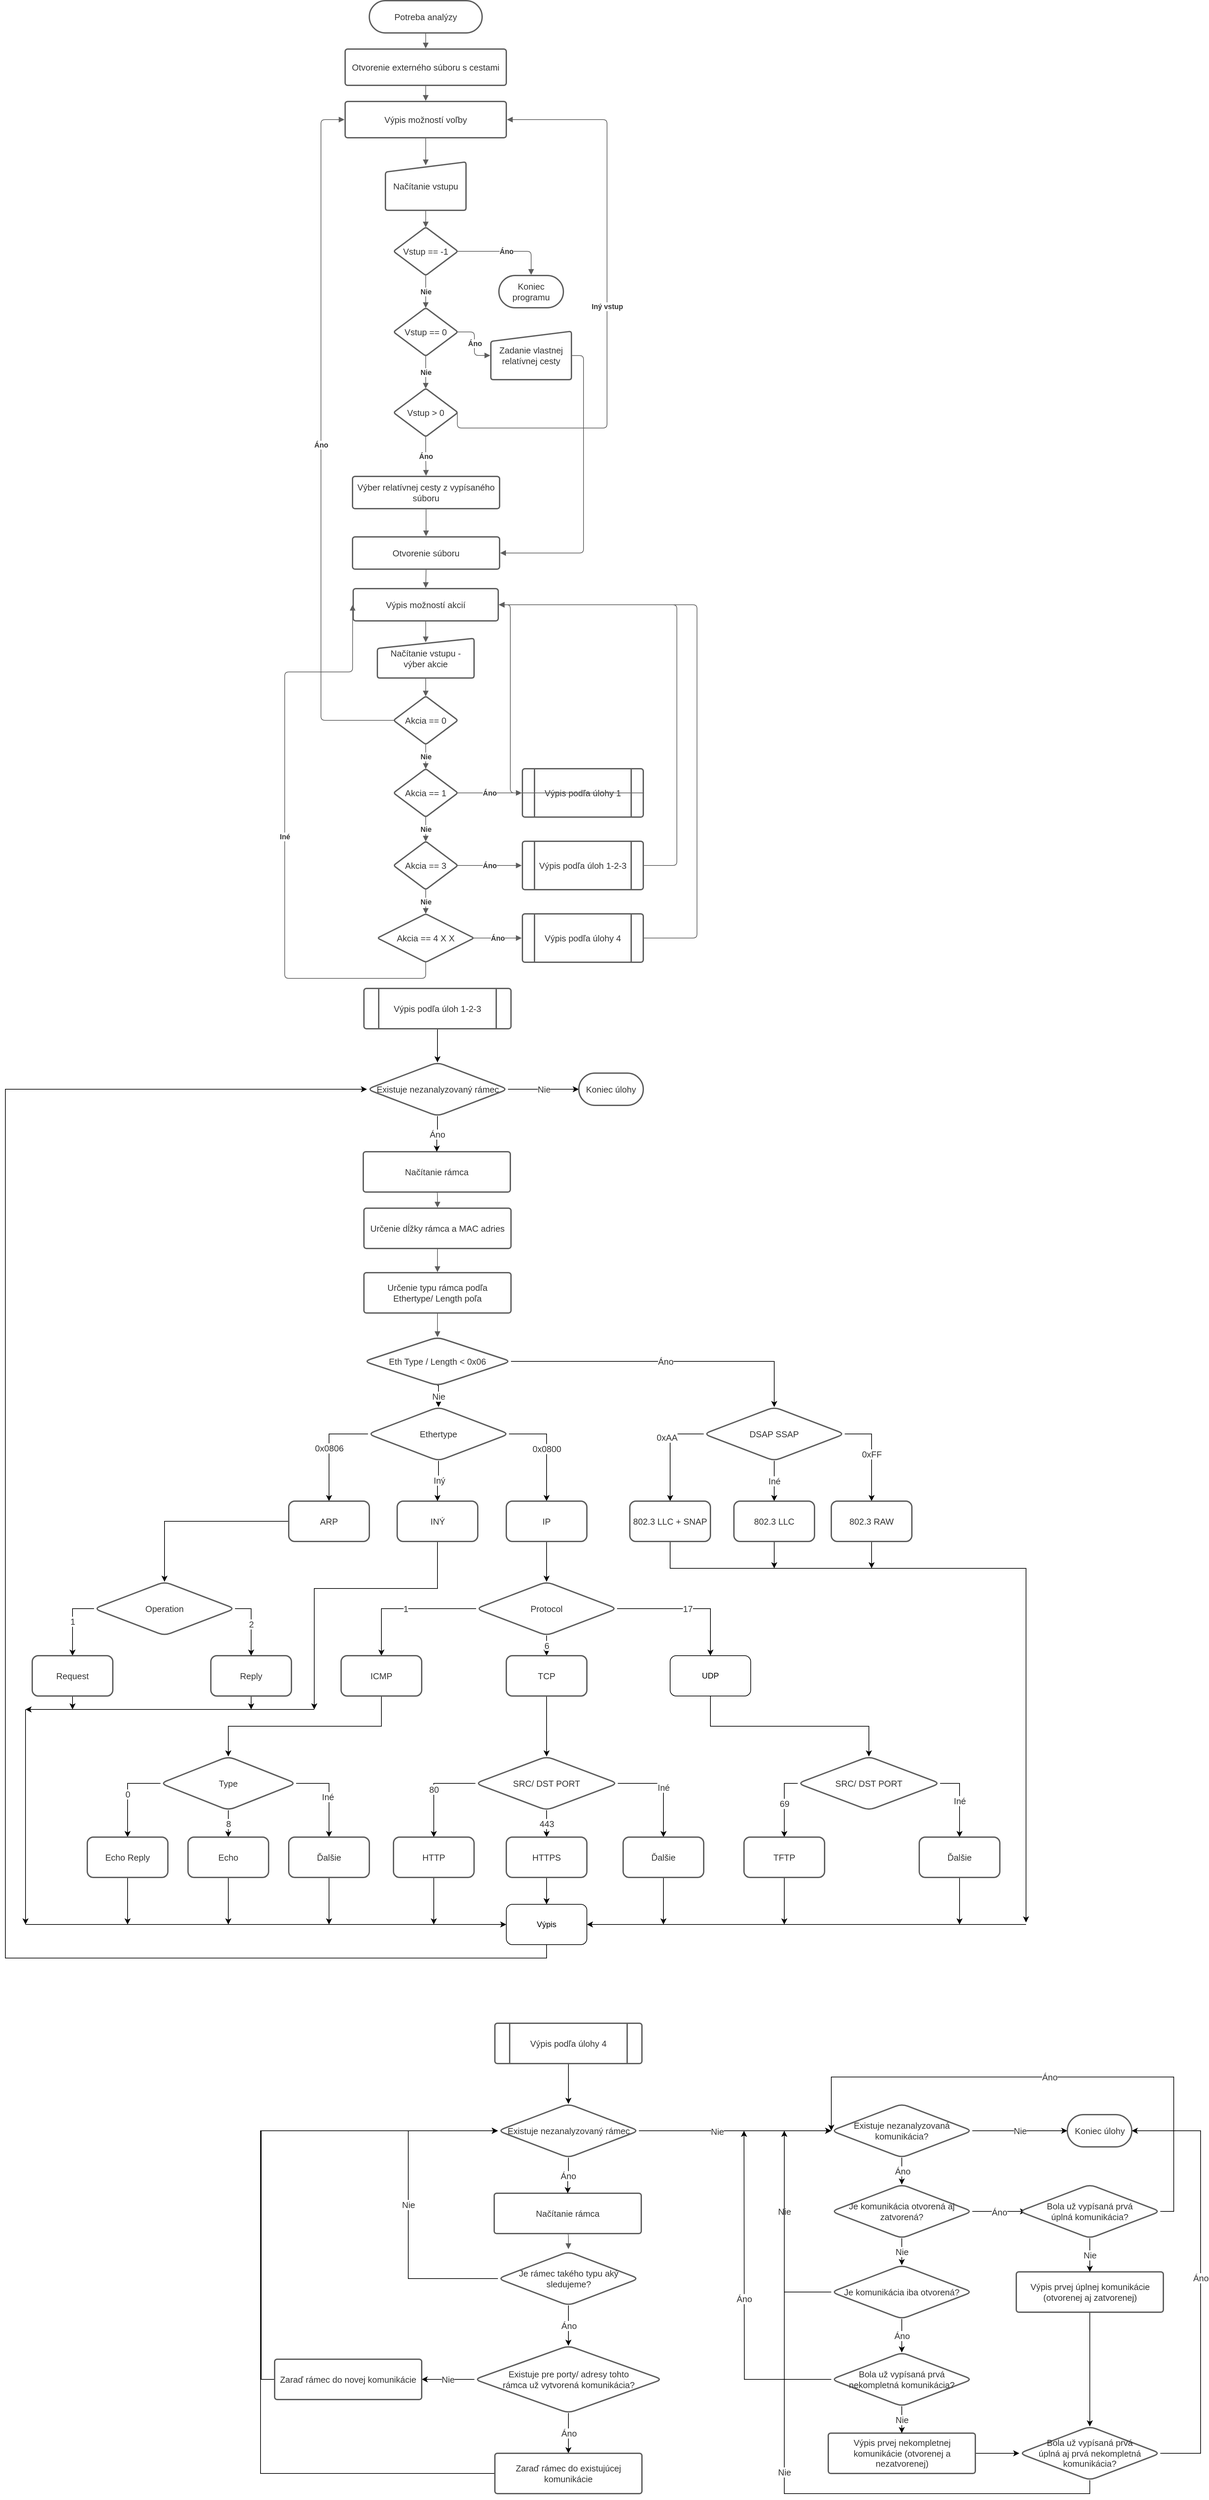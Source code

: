 <mxfile version="13.8.0" type="device"><diagram id="C5RBs43oDa-KdzZeNtuy" name="Page-1"><mxGraphModel dx="2249" dy="705" grid="1" gridSize="10" guides="1" tooltips="1" connect="1" arrows="1" fold="1" page="1" pageScale="1" pageWidth="827" pageHeight="1169" math="0" shadow="0"><root><mxCell id="WIyWlLk6GJQsqaUBKTNV-0"/><mxCell id="WIyWlLk6GJQsqaUBKTNV-1" parent="WIyWlLk6GJQsqaUBKTNV-0"/><UserObject label="Otvorenie externého súboru s cestami" lucidchartObjectId="R31FIf0.OGOd" id="7BJcnErsPbep0MhI26Fr-0"><mxCell style="html=1;whiteSpace=wrap;;whiteSpace=wrap;fontSize=13;fontColor=#333333;spacing=7;strokeColor=#5e5e5e;strokeOpacity=100;rounded=1;absoluteArcSize=1;arcSize=7.2;strokeWidth=2;" vertex="1" zOrder="1" parent="WIyWlLk6GJQsqaUBKTNV-1"><mxGeometry x="386" y="102" width="240" height="54" as="geometry"/></mxCell></UserObject><UserObject label="Potreba analýzy" lucidchartObjectId="G41F-DWaoVDz" id="7BJcnErsPbep0MhI26Fr-1"><mxCell style="html=1;whiteSpace=wrap;rounded=1;arcSize=50;whiteSpace=wrap;fontSize=13;fontColor=#333333;spacing=3;strokeColor=#5e5e5e;strokeOpacity=100;strokeWidth=2;" vertex="1" zOrder="2" parent="WIyWlLk6GJQsqaUBKTNV-1"><mxGeometry x="422" y="30" width="168" height="48" as="geometry"/></mxCell></UserObject><UserObject label="Načítanie vstupu" lucidchartObjectId="u61FQmh9kjRv" id="7BJcnErsPbep0MhI26Fr-2"><mxCell style="html=1;whiteSpace=wrap;shape=manualInput;size=15;whiteSpace=wrap;fontSize=13;fontColor=#333333;spacing=3;strokeColor=#5e5e5e;strokeOpacity=100;rounded=1;absoluteArcSize=1;arcSize=7.2;strokeWidth=2;" vertex="1" zOrder="3" parent="WIyWlLk6GJQsqaUBKTNV-1"><mxGeometry x="446" y="270" width="120" height="72" as="geometry"/></mxCell></UserObject><UserObject label="Vstup == -1" lucidchartObjectId="k71F289YLM.W" id="7BJcnErsPbep0MhI26Fr-3"><mxCell style="html=1;whiteSpace=wrap;rhombus;whiteSpace=wrap;fontSize=13;fontColor=#333333;spacing=3;strokeColor=#5e5e5e;strokeOpacity=100;rounded=1;absoluteArcSize=1;arcSize=7.2;strokeWidth=2;" vertex="1" zOrder="4" parent="WIyWlLk6GJQsqaUBKTNV-1"><mxGeometry x="458" y="367" width="96" height="72" as="geometry"/></mxCell></UserObject><UserObject label="" lucidchartObjectId="D71Fe2moVg07" id="7BJcnErsPbep0MhI26Fr-4"><mxCell style="html=1;jettySize=18;whiteSpace=wrap;fontSize=11;strokeColor=#5E5E5E;rounded=1;arcSize=12;edgeStyle=orthogonalEdgeStyle;startArrow=none;;endArrow=block;endFill=1;;exitX=0.5;exitY=1.019;exitPerimeter=0;entryX=0.5;entryY=-0.017;entryPerimeter=0;" edge="1" parent="WIyWlLk6GJQsqaUBKTNV-1" source="7BJcnErsPbep0MhI26Fr-1" target="7BJcnErsPbep0MhI26Fr-0"><mxGeometry width="100" height="100" relative="1" as="geometry"><Array as="points"/></mxGeometry></mxCell></UserObject><UserObject label="" lucidchartObjectId="L71F7~Bvz2AK" id="7BJcnErsPbep0MhI26Fr-5"><mxCell style="html=1;jettySize=18;whiteSpace=wrap;fontSize=11;strokeColor=#5E5E5E;rounded=1;arcSize=12;edgeStyle=orthogonalEdgeStyle;startArrow=none;;endArrow=block;endFill=1;;exitX=0.5;exitY=1.017;exitPerimeter=0;entryX=0.5;entryY=0.07;entryPerimeter=0;" edge="1" parent="WIyWlLk6GJQsqaUBKTNV-1" source="7BJcnErsPbep0MhI26Fr-22" target="7BJcnErsPbep0MhI26Fr-2"><mxGeometry width="100" height="100" relative="1" as="geometry"><Array as="points"/></mxGeometry></mxCell></UserObject><UserObject label="" lucidchartObjectId="M71Fl4_USH.f" id="7BJcnErsPbep0MhI26Fr-6"><mxCell style="html=1;jettySize=18;whiteSpace=wrap;fontSize=11;strokeColor=#5E5E5E;rounded=1;arcSize=12;edgeStyle=orthogonalEdgeStyle;startArrow=none;;endArrow=block;endFill=1;;exitX=0.5;exitY=1.012;exitPerimeter=0;entryX=0.5;entryY=0.006;entryPerimeter=0;" edge="1" parent="WIyWlLk6GJQsqaUBKTNV-1" source="7BJcnErsPbep0MhI26Fr-2" target="7BJcnErsPbep0MhI26Fr-3"><mxGeometry width="100" height="100" relative="1" as="geometry"><Array as="points"/></mxGeometry></mxCell></UserObject><UserObject label="Koniec programu" lucidchartObjectId="h81F~6CvrO-H" id="7BJcnErsPbep0MhI26Fr-7"><mxCell style="html=1;whiteSpace=wrap;rounded=1;arcSize=50;whiteSpace=wrap;fontSize=13;fontColor=#333333;spacing=3;strokeColor=#5e5e5e;strokeOpacity=100;strokeWidth=2;" vertex="1" zOrder="8" parent="WIyWlLk6GJQsqaUBKTNV-1"><mxGeometry x="615" y="439" width="96" height="48" as="geometry"/></mxCell></UserObject><UserObject label="" lucidchartObjectId="q81F0HZPXw3w" id="7BJcnErsPbep0MhI26Fr-8"><mxCell style="html=1;jettySize=18;whiteSpace=wrap;fontSize=10;fontColor=#333333;fontStyle=1;strokeColor=#5E5E5E;rounded=1;arcSize=12;edgeStyle=orthogonalEdgeStyle;startArrow=none;;endArrow=block;endFill=1;;exitX=0.991;exitY=0.5;exitPerimeter=0;entryX=0.5;entryY=-0.019;entryPerimeter=0;" edge="1" parent="WIyWlLk6GJQsqaUBKTNV-1" source="7BJcnErsPbep0MhI26Fr-3" target="7BJcnErsPbep0MhI26Fr-7"><mxGeometry width="100" height="100" relative="1" as="geometry"><Array as="points"/></mxGeometry></mxCell></UserObject><mxCell id="7BJcnErsPbep0MhI26Fr-9" value="Áno" style="text;html=1;resizable=0;labelBackgroundColor=#ffffff;align=center;verticalAlign=middle;fontStyle=1;fontColor=#333333;;fontSize=10.667;" vertex="1" parent="7BJcnErsPbep0MhI26Fr-8"><mxGeometry relative="1" as="geometry"/></mxCell><UserObject label="Vstup == 0" lucidchartObjectId="F81FRSZpjIBl" id="7BJcnErsPbep0MhI26Fr-10"><mxCell style="html=1;whiteSpace=wrap;rhombus;whiteSpace=wrap;fontSize=13;fontColor=#333333;spacing=3;strokeColor=#5e5e5e;strokeOpacity=100;rounded=1;absoluteArcSize=1;arcSize=7.2;strokeWidth=2;" vertex="1" zOrder="10" parent="WIyWlLk6GJQsqaUBKTNV-1"><mxGeometry x="458" y="487" width="96" height="72" as="geometry"/></mxCell></UserObject><UserObject label="" lucidchartObjectId="H81FNvCqSfdC" id="7BJcnErsPbep0MhI26Fr-11"><mxCell style="html=1;jettySize=18;whiteSpace=wrap;fontSize=10;fontColor=#333333;fontStyle=1;strokeColor=#5E5E5E;rounded=1;arcSize=12;edgeStyle=orthogonalEdgeStyle;startArrow=none;;endArrow=block;endFill=1;;exitX=0.5;exitY=0.994;exitPerimeter=0;entryX=0.5;entryY=0.006;entryPerimeter=0;" edge="1" parent="WIyWlLk6GJQsqaUBKTNV-1" source="7BJcnErsPbep0MhI26Fr-3" target="7BJcnErsPbep0MhI26Fr-10"><mxGeometry width="100" height="100" relative="1" as="geometry"><Array as="points"/></mxGeometry></mxCell></UserObject><mxCell id="7BJcnErsPbep0MhI26Fr-12" value="Nie" style="text;html=1;resizable=0;labelBackgroundColor=#ffffff;align=center;verticalAlign=middle;fontStyle=1;fontColor=#333333;;fontSize=10.667;" vertex="1" parent="7BJcnErsPbep0MhI26Fr-11"><mxGeometry relative="1" as="geometry"/></mxCell><UserObject label="Zadanie vlastnej relatívnej cesty" lucidchartObjectId="f91FLi5h~jxN" id="7BJcnErsPbep0MhI26Fr-13"><mxCell style="html=1;whiteSpace=wrap;shape=manualInput;size=15;whiteSpace=wrap;fontSize=13;fontColor=#333333;spacing=3;strokeColor=#5e5e5e;strokeOpacity=100;rounded=1;absoluteArcSize=1;arcSize=7.2;strokeWidth=2;" vertex="1" zOrder="12" parent="WIyWlLk6GJQsqaUBKTNV-1"><mxGeometry x="603" y="522" width="120" height="72" as="geometry"/></mxCell></UserObject><UserObject label="" lucidchartObjectId="w91FWQrEprq4" id="7BJcnErsPbep0MhI26Fr-14"><mxCell style="html=1;jettySize=18;whiteSpace=wrap;fontSize=10;fontColor=#333333;fontStyle=1;strokeColor=#5E5E5E;rounded=1;arcSize=12;edgeStyle=orthogonalEdgeStyle;startArrow=none;;endArrow=block;endFill=1;;exitX=0.991;exitY=0.5;exitPerimeter=0;entryX=-0.007;entryY=0.5;entryPerimeter=0;" edge="1" parent="WIyWlLk6GJQsqaUBKTNV-1" source="7BJcnErsPbep0MhI26Fr-10" target="7BJcnErsPbep0MhI26Fr-13"><mxGeometry width="100" height="100" relative="1" as="geometry"><Array as="points"/></mxGeometry></mxCell></UserObject><mxCell id="7BJcnErsPbep0MhI26Fr-15" value="Áno" style="text;html=1;resizable=0;labelBackgroundColor=#ffffff;align=center;verticalAlign=middle;fontStyle=1;fontColor=#333333;;fontSize=10.667;" vertex="1" parent="7BJcnErsPbep0MhI26Fr-14"><mxGeometry relative="1" as="geometry"/></mxCell><UserObject label="Vstup &amp;gt; 0" lucidchartObjectId="E91F1M6UGb.q" id="7BJcnErsPbep0MhI26Fr-16"><mxCell style="html=1;whiteSpace=wrap;rhombus;whiteSpace=wrap;fontSize=13;fontColor=#333333;spacing=3;strokeColor=#5e5e5e;strokeOpacity=100;rounded=1;absoluteArcSize=1;arcSize=7.2;strokeWidth=2;" vertex="1" zOrder="14" parent="WIyWlLk6GJQsqaUBKTNV-1"><mxGeometry x="458" y="607" width="96" height="72" as="geometry"/></mxCell></UserObject><UserObject label="" lucidchartObjectId="G91F960XkNRm" id="7BJcnErsPbep0MhI26Fr-17"><mxCell style="html=1;jettySize=18;whiteSpace=wrap;fontSize=10;fontColor=#333333;fontStyle=1;strokeColor=#5E5E5E;rounded=1;arcSize=12;edgeStyle=orthogonalEdgeStyle;startArrow=none;;endArrow=block;endFill=1;;exitX=0.5;exitY=0.994;exitPerimeter=0;entryX=0.5;entryY=0.006;entryPerimeter=0;" edge="1" parent="WIyWlLk6GJQsqaUBKTNV-1" source="7BJcnErsPbep0MhI26Fr-10" target="7BJcnErsPbep0MhI26Fr-16"><mxGeometry width="100" height="100" relative="1" as="geometry"><Array as="points"/></mxGeometry></mxCell></UserObject><mxCell id="7BJcnErsPbep0MhI26Fr-18" value="Nie" style="text;html=1;resizable=0;labelBackgroundColor=#ffffff;align=center;verticalAlign=middle;fontStyle=1;fontColor=#333333;;fontSize=10.667;" vertex="1" parent="7BJcnErsPbep0MhI26Fr-17"><mxGeometry relative="1" as="geometry"/></mxCell><UserObject label="Výber relatívnej cesty z vypísaného súboru" lucidchartObjectId="M_1F5vIFdGUY" id="7BJcnErsPbep0MhI26Fr-19"><mxCell style="html=1;whiteSpace=wrap;;whiteSpace=wrap;fontSize=13;fontColor=#333333;spacing=7;strokeColor=#5e5e5e;strokeOpacity=100;rounded=1;absoluteArcSize=1;arcSize=7.2;strokeWidth=2;" vertex="1" zOrder="16" parent="WIyWlLk6GJQsqaUBKTNV-1"><mxGeometry x="397" y="738" width="219" height="48" as="geometry"/></mxCell></UserObject><UserObject label="" lucidchartObjectId="N_1FTQUTfK-Z" id="7BJcnErsPbep0MhI26Fr-20"><mxCell style="html=1;jettySize=18;whiteSpace=wrap;fontSize=10;fontColor=#333333;fontStyle=1;strokeColor=#5E5E5E;rounded=1;arcSize=12;edgeStyle=orthogonalEdgeStyle;startArrow=none;;endArrow=block;endFill=1;;exitX=0.5;exitY=0.994;exitPerimeter=0;entryX=0.5;entryY=-0.019;entryPerimeter=0;" edge="1" parent="WIyWlLk6GJQsqaUBKTNV-1" source="7BJcnErsPbep0MhI26Fr-16" target="7BJcnErsPbep0MhI26Fr-19"><mxGeometry width="100" height="100" relative="1" as="geometry"><Array as="points"/></mxGeometry></mxCell></UserObject><mxCell id="7BJcnErsPbep0MhI26Fr-21" value="Áno" style="text;html=1;resizable=0;labelBackgroundColor=#ffffff;align=center;verticalAlign=middle;fontStyle=1;fontColor=#333333;;fontSize=10.667;" vertex="1" parent="7BJcnErsPbep0MhI26Fr-20"><mxGeometry relative="1" as="geometry"/></mxCell><UserObject label="Výpis možností voľby" lucidchartObjectId="R~1Fzm6p3MUR" id="7BJcnErsPbep0MhI26Fr-22"><mxCell style="html=1;whiteSpace=wrap;;whiteSpace=wrap;fontSize=13;fontColor=#333333;spacing=7;strokeColor=#5e5e5e;strokeOpacity=100;rounded=1;absoluteArcSize=1;arcSize=7.2;strokeWidth=2;" vertex="1" zOrder="18" parent="WIyWlLk6GJQsqaUBKTNV-1"><mxGeometry x="386" y="180" width="240" height="54" as="geometry"/></mxCell></UserObject><UserObject label="" lucidchartObjectId="7~1FuT8_K0jJ" id="7BJcnErsPbep0MhI26Fr-23"><mxCell style="html=1;jettySize=18;whiteSpace=wrap;fontSize=11;strokeColor=#5E5E5E;rounded=1;arcSize=12;edgeStyle=orthogonalEdgeStyle;startArrow=none;;endArrow=block;endFill=1;;exitX=0.5;exitY=1.017;exitPerimeter=0;entryX=0.5;entryY=-0.017;entryPerimeter=0;" edge="1" parent="WIyWlLk6GJQsqaUBKTNV-1" source="7BJcnErsPbep0MhI26Fr-0" target="7BJcnErsPbep0MhI26Fr-22"><mxGeometry width="100" height="100" relative="1" as="geometry"><Array as="points"/></mxGeometry></mxCell></UserObject><UserObject label="" lucidchartObjectId="Ha2Fr_.SsE.u" id="7BJcnErsPbep0MhI26Fr-24"><mxCell style="html=1;jettySize=18;whiteSpace=wrap;fontSize=10;fontColor=#333333;fontStyle=1;strokeColor=#5E5E5E;rounded=1;arcSize=12;edgeStyle=orthogonalEdgeStyle;startArrow=none;;endArrow=block;endFill=1;;exitX=0.991;exitY=0.5;exitPerimeter=0;entryX=1.004;entryY=0.5;entryPerimeter=0;" edge="1" parent="WIyWlLk6GJQsqaUBKTNV-1" source="7BJcnErsPbep0MhI26Fr-16" target="7BJcnErsPbep0MhI26Fr-22"><mxGeometry width="100" height="100" relative="1" as="geometry"><Array as="points"><mxPoint x="776" y="666"/><mxPoint x="776" y="207"/></Array></mxGeometry></mxCell></UserObject><mxCell id="7BJcnErsPbep0MhI26Fr-25" value="Iný vstup" style="text;html=1;resizable=0;labelBackgroundColor=#ffffff;align=center;verticalAlign=middle;fontStyle=1;fontColor=#333333;;fontSize=10.667;" vertex="1" parent="7BJcnErsPbep0MhI26Fr-24"><mxGeometry relative="1" as="geometry"/></mxCell><UserObject label="Otvorenie súboru" lucidchartObjectId="cb2FXT46uJt3" id="7BJcnErsPbep0MhI26Fr-26"><mxCell style="html=1;whiteSpace=wrap;;whiteSpace=wrap;fontSize=13;fontColor=#333333;spacing=7;strokeColor=#5e5e5e;strokeOpacity=100;rounded=1;absoluteArcSize=1;arcSize=7.2;strokeWidth=2;" vertex="1" zOrder="21" parent="WIyWlLk6GJQsqaUBKTNV-1"><mxGeometry x="397" y="828" width="219" height="48" as="geometry"/></mxCell></UserObject><UserObject label="" lucidchartObjectId="wc2FVQ~8fIqN" id="7BJcnErsPbep0MhI26Fr-27"><mxCell style="html=1;jettySize=18;whiteSpace=wrap;fontSize=11;strokeColor=#5E5E5E;rounded=1;arcSize=12;edgeStyle=orthogonalEdgeStyle;startArrow=none;;endArrow=block;endFill=1;;exitX=0.5;exitY=1.019;exitPerimeter=0;entryX=0.5;entryY=-0.019;entryPerimeter=0;" edge="1" parent="WIyWlLk6GJQsqaUBKTNV-1" source="7BJcnErsPbep0MhI26Fr-19" target="7BJcnErsPbep0MhI26Fr-26"><mxGeometry width="100" height="100" relative="1" as="geometry"><Array as="points"/></mxGeometry></mxCell></UserObject><UserObject label="" lucidchartObjectId="-c2FFekaCkYN" id="7BJcnErsPbep0MhI26Fr-28"><mxCell style="html=1;jettySize=18;whiteSpace=wrap;fontSize=11;strokeColor=#5E5E5E;rounded=1;arcSize=12;edgeStyle=orthogonalEdgeStyle;startArrow=none;;endArrow=block;endFill=1;;exitX=1.008;exitY=0.501;exitPerimeter=0;entryX=1.004;entryY=0.5;entryPerimeter=0;" edge="1" parent="WIyWlLk6GJQsqaUBKTNV-1" source="7BJcnErsPbep0MhI26Fr-13" target="7BJcnErsPbep0MhI26Fr-26"><mxGeometry width="100" height="100" relative="1" as="geometry"><Array as="points"/></mxGeometry></mxCell></UserObject><UserObject label="" lucidchartObjectId="Te2FYioR5giT" id="7BJcnErsPbep0MhI26Fr-29"><mxCell style="html=1;jettySize=18;whiteSpace=wrap;fontSize=11;strokeColor=#5E5E5E;rounded=1;arcSize=12;edgeStyle=orthogonalEdgeStyle;startArrow=none;;endArrow=block;endFill=1;;exitX=0.5;exitY=1.019;exitPerimeter=0;entryX=0.5;entryY=-0.019;entryPerimeter=0;" edge="1" parent="WIyWlLk6GJQsqaUBKTNV-1" source="7BJcnErsPbep0MhI26Fr-26" target="7BJcnErsPbep0MhI26Fr-31"><mxGeometry width="100" height="100" relative="1" as="geometry"><Array as="points"/></mxGeometry></mxCell></UserObject><mxCell id="7BJcnErsPbep0MhI26Fr-178" value="" style="edgeStyle=orthogonalEdgeStyle;rounded=0;orthogonalLoop=1;jettySize=auto;html=1;fontSize=13;fontColor=#333333;" edge="1" parent="WIyWlLk6GJQsqaUBKTNV-1" source="7BJcnErsPbep0MhI26Fr-30" target="7BJcnErsPbep0MhI26Fr-177"><mxGeometry relative="1" as="geometry"/></mxCell><UserObject label="Výpis podľa úloh 1-2-3" lucidchartObjectId="Pg2FmUG3TevK" id="7BJcnErsPbep0MhI26Fr-30"><mxCell style="html=1;whiteSpace=wrap;shape=process;whiteSpace=wrap;fontSize=13;fontColor=#333333;spacing=3;strokeColor=#5e5e5e;strokeOpacity=100;rounded=1;absoluteArcSize=1;arcSize=7.2;strokeWidth=2;" vertex="1" zOrder="26" parent="WIyWlLk6GJQsqaUBKTNV-1"><mxGeometry x="414" y="1500" width="219" height="60" as="geometry"/></mxCell></UserObject><UserObject label="Výpis možností akcií" lucidchartObjectId="Ik2FGuWwQqhQ" id="7BJcnErsPbep0MhI26Fr-31"><mxCell style="html=1;whiteSpace=wrap;;whiteSpace=wrap;fontSize=13;fontColor=#333333;spacing=7;strokeColor=#5e5e5e;strokeOpacity=100;rounded=1;absoluteArcSize=1;arcSize=7.2;strokeWidth=2;" vertex="1" zOrder="29" parent="WIyWlLk6GJQsqaUBKTNV-1"><mxGeometry x="398" y="905" width="216" height="48" as="geometry"/></mxCell></UserObject><UserObject label="Akcia == 0" lucidchartObjectId="Tm2F2m0sGCac" id="7BJcnErsPbep0MhI26Fr-32"><mxCell style="html=1;whiteSpace=wrap;rhombus;whiteSpace=wrap;fontSize=13;fontColor=#333333;spacing=3;strokeColor=#5e5e5e;strokeOpacity=100;rounded=1;absoluteArcSize=1;arcSize=7.2;strokeWidth=2;" vertex="1" zOrder="30" parent="WIyWlLk6GJQsqaUBKTNV-1"><mxGeometry x="458" y="1065" width="96" height="72" as="geometry"/></mxCell></UserObject><UserObject label="Akcia == 1" lucidchartObjectId="Ym2FFYaL_ppr" id="7BJcnErsPbep0MhI26Fr-33"><mxCell style="html=1;whiteSpace=wrap;rhombus;whiteSpace=wrap;fontSize=13;fontColor=#333333;spacing=3;strokeColor=#5e5e5e;strokeOpacity=100;rounded=1;absoluteArcSize=1;arcSize=7.2;strokeWidth=2;" vertex="1" zOrder="31" parent="WIyWlLk6GJQsqaUBKTNV-1"><mxGeometry x="458" y="1173" width="96" height="72" as="geometry"/></mxCell></UserObject><UserObject label="Akcia == 3" lucidchartObjectId="2m2F1MrYeRLN" id="7BJcnErsPbep0MhI26Fr-34"><mxCell style="html=1;whiteSpace=wrap;rhombus;whiteSpace=wrap;fontSize=13;fontColor=#333333;spacing=3;strokeColor=#5e5e5e;strokeOpacity=100;rounded=1;absoluteArcSize=1;arcSize=7.2;strokeWidth=2;" vertex="1" zOrder="32" parent="WIyWlLk6GJQsqaUBKTNV-1"><mxGeometry x="458" y="1281" width="96" height="72" as="geometry"/></mxCell></UserObject><UserObject label="Akcia == 4 X X" lucidchartObjectId="wn2F6d5~gcSJ" id="7BJcnErsPbep0MhI26Fr-35"><mxCell style="html=1;whiteSpace=wrap;rhombus;whiteSpace=wrap;fontSize=13;fontColor=#333333;spacing=3;strokeColor=#5e5e5e;strokeOpacity=100;rounded=1;absoluteArcSize=1;arcSize=7.2;strokeWidth=2;" vertex="1" zOrder="33" parent="WIyWlLk6GJQsqaUBKTNV-1"><mxGeometry x="434" y="1389" width="144" height="72" as="geometry"/></mxCell></UserObject><UserObject label="" lucidchartObjectId="-n2Fz~fbsbm." id="7BJcnErsPbep0MhI26Fr-36"><mxCell style="html=1;jettySize=18;whiteSpace=wrap;fontSize=11;strokeColor=#5E5E5E;rounded=1;arcSize=12;edgeStyle=orthogonalEdgeStyle;startArrow=none;;endArrow=block;endFill=1;;exitX=0.5;exitY=1.019;exitPerimeter=0;entryX=0.5;entryY=0.1;entryPerimeter=0;" edge="1" parent="WIyWlLk6GJQsqaUBKTNV-1" source="7BJcnErsPbep0MhI26Fr-31" target="7BJcnErsPbep0MhI26Fr-56"><mxGeometry width="100" height="100" relative="1" as="geometry"><Array as="points"/></mxGeometry></mxCell></UserObject><UserObject label="" lucidchartObjectId="bo2FqwPQ_dN2" id="7BJcnErsPbep0MhI26Fr-37"><mxCell style="html=1;jettySize=18;whiteSpace=wrap;fontSize=10;fontColor=#333333;fontStyle=1;strokeColor=#5E5E5E;rounded=1;arcSize=12;edgeStyle=orthogonalEdgeStyle;startArrow=none;;endArrow=block;endFill=1;;exitX=0.009;exitY=0.5;exitPerimeter=0;entryX=-0.004;entryY=0.5;entryPerimeter=0;" edge="1" parent="WIyWlLk6GJQsqaUBKTNV-1" source="7BJcnErsPbep0MhI26Fr-32" target="7BJcnErsPbep0MhI26Fr-22"><mxGeometry width="100" height="100" relative="1" as="geometry"><Array as="points"><mxPoint x="350" y="1101"/><mxPoint x="350" y="207"/></Array></mxGeometry></mxCell></UserObject><mxCell id="7BJcnErsPbep0MhI26Fr-38" value="Áno" style="text;html=1;resizable=0;labelBackgroundColor=#ffffff;align=center;verticalAlign=middle;fontStyle=1;fontColor=#333333;;fontSize=10.667;" vertex="1" parent="7BJcnErsPbep0MhI26Fr-37"><mxGeometry relative="1" as="geometry"/></mxCell><UserObject label="" lucidchartObjectId="ho2F7vP6Ed7f" id="7BJcnErsPbep0MhI26Fr-39"><mxCell style="html=1;jettySize=18;whiteSpace=wrap;fontSize=10;fontColor=#333333;fontStyle=1;strokeColor=#5E5E5E;rounded=1;arcSize=12;edgeStyle=orthogonalEdgeStyle;startArrow=none;;endArrow=block;endFill=1;;exitX=0.5;exitY=0.994;exitPerimeter=0;entryX=0.5;entryY=0.006;entryPerimeter=0;" edge="1" parent="WIyWlLk6GJQsqaUBKTNV-1" source="7BJcnErsPbep0MhI26Fr-32" target="7BJcnErsPbep0MhI26Fr-33"><mxGeometry width="100" height="100" relative="1" as="geometry"><Array as="points"/></mxGeometry></mxCell></UserObject><mxCell id="7BJcnErsPbep0MhI26Fr-40" value="Nie" style="text;html=1;resizable=0;labelBackgroundColor=#ffffff;align=center;verticalAlign=middle;fontStyle=1;fontColor=#333333;;fontSize=10.667;" vertex="1" parent="7BJcnErsPbep0MhI26Fr-39"><mxGeometry relative="1" as="geometry"/></mxCell><UserObject label="Výpis podľa úlohy 1" lucidchartObjectId="Io2F016n~4RK" id="7BJcnErsPbep0MhI26Fr-41"><mxCell style="html=1;whiteSpace=wrap;shape=process;whiteSpace=wrap;fontSize=13;fontColor=#333333;spacing=3;strokeColor=#5e5e5e;strokeOpacity=100;rounded=1;absoluteArcSize=1;arcSize=7.2;strokeWidth=2;" vertex="1" zOrder="37" parent="WIyWlLk6GJQsqaUBKTNV-1"><mxGeometry x="650" y="1173" width="180" height="72" as="geometry"/></mxCell></UserObject><UserObject label="" lucidchartObjectId="Uo2F1AYFrYCH" id="7BJcnErsPbep0MhI26Fr-42"><mxCell style="html=1;jettySize=18;whiteSpace=wrap;fontSize=10;fontColor=#333333;fontStyle=1;strokeColor=#5E5E5E;rounded=1;arcSize=12;edgeStyle=orthogonalEdgeStyle;startArrow=none;;endArrow=block;endFill=1;;exitX=0.991;exitY=0.5;exitPerimeter=0;entryX=-0.006;entryY=0.5;entryPerimeter=0;" edge="1" parent="WIyWlLk6GJQsqaUBKTNV-1" source="7BJcnErsPbep0MhI26Fr-33" target="7BJcnErsPbep0MhI26Fr-41"><mxGeometry width="100" height="100" relative="1" as="geometry"><Array as="points"/></mxGeometry></mxCell></UserObject><mxCell id="7BJcnErsPbep0MhI26Fr-43" value="Áno" style="text;html=1;resizable=0;labelBackgroundColor=#ffffff;align=center;verticalAlign=middle;fontStyle=1;fontColor=#333333;;fontSize=10.667;" vertex="1" parent="7BJcnErsPbep0MhI26Fr-42"><mxGeometry relative="1" as="geometry"/></mxCell><UserObject label="" lucidchartObjectId="1o2F5k4d192M" id="7BJcnErsPbep0MhI26Fr-44"><mxCell style="html=1;jettySize=18;whiteSpace=wrap;fontSize=10;fontColor=#333333;fontStyle=1;strokeColor=#5E5E5E;rounded=1;arcSize=12;edgeStyle=orthogonalEdgeStyle;startArrow=none;;endArrow=block;endFill=1;;exitX=0.5;exitY=0.994;exitPerimeter=0;entryX=0.5;entryY=0.006;entryPerimeter=0;" edge="1" parent="WIyWlLk6GJQsqaUBKTNV-1" source="7BJcnErsPbep0MhI26Fr-33" target="7BJcnErsPbep0MhI26Fr-34"><mxGeometry width="100" height="100" relative="1" as="geometry"><Array as="points"/></mxGeometry></mxCell></UserObject><mxCell id="7BJcnErsPbep0MhI26Fr-45" value="Nie" style="text;html=1;resizable=0;labelBackgroundColor=#ffffff;align=center;verticalAlign=middle;fontStyle=1;fontColor=#333333;;fontSize=10.667;" vertex="1" parent="7BJcnErsPbep0MhI26Fr-44"><mxGeometry relative="1" as="geometry"/></mxCell><UserObject label="Výpis podľa úloh 1-2-3" lucidchartObjectId="kp2FOOTSYOF0" id="7BJcnErsPbep0MhI26Fr-46"><mxCell style="html=1;whiteSpace=wrap;shape=process;whiteSpace=wrap;fontSize=13;fontColor=#333333;spacing=3;strokeColor=#5e5e5e;strokeOpacity=100;rounded=1;absoluteArcSize=1;arcSize=7.2;strokeWidth=2;" vertex="1" zOrder="40" parent="WIyWlLk6GJQsqaUBKTNV-1"><mxGeometry x="650" y="1281" width="180" height="72" as="geometry"/></mxCell></UserObject><UserObject label="Výpis podľa úlohy 4" lucidchartObjectId="mp2F7PGKjhJ~" id="7BJcnErsPbep0MhI26Fr-47"><mxCell style="html=1;whiteSpace=wrap;shape=process;whiteSpace=wrap;fontSize=13;fontColor=#333333;spacing=3;strokeColor=#5e5e5e;strokeOpacity=100;rounded=1;absoluteArcSize=1;arcSize=7.2;strokeWidth=2;" vertex="1" zOrder="41" parent="WIyWlLk6GJQsqaUBKTNV-1"><mxGeometry x="650" y="1389" width="180" height="72" as="geometry"/></mxCell></UserObject><UserObject label="" lucidchartObjectId="op2FEvs7ToNo" id="7BJcnErsPbep0MhI26Fr-48"><mxCell style="html=1;jettySize=18;whiteSpace=wrap;fontSize=10;fontColor=#333333;fontStyle=1;strokeColor=#5E5E5E;rounded=1;arcSize=12;edgeStyle=orthogonalEdgeStyle;startArrow=none;;endArrow=block;endFill=1;;exitX=0.992;exitY=0.5;exitPerimeter=0;entryX=-0.006;entryY=0.5;entryPerimeter=0;" edge="1" parent="WIyWlLk6GJQsqaUBKTNV-1" source="7BJcnErsPbep0MhI26Fr-35" target="7BJcnErsPbep0MhI26Fr-47"><mxGeometry width="100" height="100" relative="1" as="geometry"><Array as="points"/></mxGeometry></mxCell></UserObject><mxCell id="7BJcnErsPbep0MhI26Fr-49" value="Áno" style="text;html=1;resizable=0;labelBackgroundColor=#ffffff;align=center;verticalAlign=middle;fontStyle=1;fontColor=#333333;;fontSize=10.667;" vertex="1" parent="7BJcnErsPbep0MhI26Fr-48"><mxGeometry relative="1" as="geometry"/></mxCell><UserObject label="" lucidchartObjectId="Hp2FBaqLNIjg" id="7BJcnErsPbep0MhI26Fr-50"><mxCell style="html=1;jettySize=18;whiteSpace=wrap;fontSize=10;fontColor=#333333;fontStyle=1;strokeColor=#5E5E5E;rounded=1;arcSize=12;edgeStyle=orthogonalEdgeStyle;startArrow=none;;endArrow=block;endFill=1;;exitX=0.991;exitY=0.5;exitPerimeter=0;entryX=-0.006;entryY=0.5;entryPerimeter=0;" edge="1" parent="WIyWlLk6GJQsqaUBKTNV-1" source="7BJcnErsPbep0MhI26Fr-34" target="7BJcnErsPbep0MhI26Fr-46"><mxGeometry width="100" height="100" relative="1" as="geometry"><Array as="points"/></mxGeometry></mxCell></UserObject><mxCell id="7BJcnErsPbep0MhI26Fr-51" value="Áno" style="text;html=1;resizable=0;labelBackgroundColor=#ffffff;align=center;verticalAlign=middle;fontStyle=1;fontColor=#333333;;fontSize=10.667;" vertex="1" parent="7BJcnErsPbep0MhI26Fr-50"><mxGeometry relative="1" as="geometry"/></mxCell><UserObject label="" lucidchartObjectId="Up2F18mN_Uu3" id="7BJcnErsPbep0MhI26Fr-52"><mxCell style="html=1;jettySize=18;whiteSpace=wrap;fontSize=10;fontColor=#333333;fontStyle=1;strokeColor=#5E5E5E;rounded=1;arcSize=12;edgeStyle=orthogonalEdgeStyle;startArrow=none;;endArrow=block;endFill=1;;exitX=0.5;exitY=0.994;exitPerimeter=0;entryX=0.5;entryY=0.001;entryPerimeter=0;" edge="1" parent="WIyWlLk6GJQsqaUBKTNV-1" source="7BJcnErsPbep0MhI26Fr-34" target="7BJcnErsPbep0MhI26Fr-35"><mxGeometry width="100" height="100" relative="1" as="geometry"><Array as="points"/></mxGeometry></mxCell></UserObject><mxCell id="7BJcnErsPbep0MhI26Fr-53" value="Nie" style="text;html=1;resizable=0;labelBackgroundColor=#ffffff;align=center;verticalAlign=middle;fontStyle=1;fontColor=#333333;;fontSize=10.667;" vertex="1" parent="7BJcnErsPbep0MhI26Fr-52"><mxGeometry relative="1" as="geometry"/></mxCell><UserObject label="" lucidchartObjectId="bq2F45Jx4Fc2" id="7BJcnErsPbep0MhI26Fr-54"><mxCell style="html=1;jettySize=18;whiteSpace=wrap;fontSize=10;fontColor=#333333;fontStyle=1;strokeColor=#5E5E5E;rounded=1;arcSize=12;edgeStyle=orthogonalEdgeStyle;startArrow=none;;endArrow=block;endFill=1;;exitX=0.5;exitY=0.999;exitPerimeter=0;entryX=-0.004;entryY=0.5;entryPerimeter=0;" edge="1" parent="WIyWlLk6GJQsqaUBKTNV-1" source="7BJcnErsPbep0MhI26Fr-35" target="7BJcnErsPbep0MhI26Fr-31"><mxGeometry width="100" height="100" relative="1" as="geometry"><Array as="points"><mxPoint x="506" y="1485"/><mxPoint x="296" y="1485"/><mxPoint x="296" y="1029"/></Array></mxGeometry></mxCell></UserObject><mxCell id="7BJcnErsPbep0MhI26Fr-55" value="Iné" style="text;html=1;resizable=0;labelBackgroundColor=#ffffff;align=center;verticalAlign=middle;fontStyle=1;fontColor=#333333;;fontSize=10.667;" vertex="1" parent="7BJcnErsPbep0MhI26Fr-54"><mxGeometry relative="1" as="geometry"/></mxCell><UserObject label="Načítanie vstupu - výber akcie" lucidchartObjectId="Ur2FrSi4c7mp" id="7BJcnErsPbep0MhI26Fr-56"><mxCell style="html=1;whiteSpace=wrap;shape=manualInput;size=15;whiteSpace=wrap;fontSize=13;fontColor=#333333;spacing=3;strokeColor=#5e5e5e;strokeOpacity=100;rounded=1;absoluteArcSize=1;arcSize=7.2;strokeWidth=2;" vertex="1" zOrder="46" parent="WIyWlLk6GJQsqaUBKTNV-1"><mxGeometry x="434" y="979" width="144" height="59" as="geometry"/></mxCell></UserObject><UserObject label="" lucidchartObjectId="9r2FY5YvgrSf" id="7BJcnErsPbep0MhI26Fr-57"><mxCell style="html=1;jettySize=18;whiteSpace=wrap;fontSize=11;strokeColor=#5E5E5E;rounded=1;arcSize=12;edgeStyle=orthogonalEdgeStyle;startArrow=none;;endArrow=block;endFill=1;;exitX=0.5;exitY=1.015;exitPerimeter=0;entryX=0.5;entryY=0.006;entryPerimeter=0;" edge="1" parent="WIyWlLk6GJQsqaUBKTNV-1" source="7BJcnErsPbep0MhI26Fr-56" target="7BJcnErsPbep0MhI26Fr-32"><mxGeometry width="100" height="100" relative="1" as="geometry"><Array as="points"/></mxGeometry></mxCell></UserObject><UserObject label="Načítanie rámca" lucidchartObjectId="Ut2FJAD0-dfP" id="7BJcnErsPbep0MhI26Fr-58"><mxCell style="html=1;whiteSpace=wrap;;whiteSpace=wrap;fontSize=13;fontColor=#333333;spacing=7;strokeColor=#5e5e5e;strokeOpacity=100;rounded=1;absoluteArcSize=1;arcSize=7.2;strokeWidth=2;" vertex="1" zOrder="48" parent="WIyWlLk6GJQsqaUBKTNV-1"><mxGeometry x="413" y="1743" width="219" height="60" as="geometry"/></mxCell></UserObject><UserObject label="" lucidchartObjectId="pu2FiKn6Rt45" id="7BJcnErsPbep0MhI26Fr-59"><mxCell style="html=1;jettySize=18;whiteSpace=wrap;fontSize=11;strokeColor=#5E5E5E;rounded=1;arcSize=12;edgeStyle=orthogonalEdgeStyle;startArrow=none;;endArrow=block;endFill=1;;exitX=1.006;exitY=0.5;exitPerimeter=0;entryX=1.004;entryY=0.5;entryPerimeter=0;" edge="1" parent="WIyWlLk6GJQsqaUBKTNV-1" source="7BJcnErsPbep0MhI26Fr-41" target="7BJcnErsPbep0MhI26Fr-31"><mxGeometry width="100" height="100" relative="1" as="geometry"><Array as="points"/></mxGeometry></mxCell></UserObject><UserObject label="" lucidchartObjectId="yu2FWLBwjPAY" id="7BJcnErsPbep0MhI26Fr-60"><mxCell style="html=1;jettySize=18;whiteSpace=wrap;fontSize=11;strokeColor=#5E5E5E;rounded=1;arcSize=12;edgeStyle=orthogonalEdgeStyle;startArrow=none;;endArrow=block;endFill=1;;exitX=1.006;exitY=0.5;exitPerimeter=0;entryX=1.004;entryY=0.5;entryPerimeter=0;" edge="1" parent="WIyWlLk6GJQsqaUBKTNV-1" source="7BJcnErsPbep0MhI26Fr-46" target="7BJcnErsPbep0MhI26Fr-31"><mxGeometry width="100" height="100" relative="1" as="geometry"><Array as="points"><mxPoint x="880" y="1317"/><mxPoint x="880" y="929"/></Array></mxGeometry></mxCell></UserObject><UserObject label="" lucidchartObjectId="Mu2FZZua-oYa" id="7BJcnErsPbep0MhI26Fr-61"><mxCell style="html=1;jettySize=18;whiteSpace=wrap;fontSize=11;strokeColor=#5E5E5E;rounded=1;arcSize=12;edgeStyle=orthogonalEdgeStyle;startArrow=none;;endArrow=block;endFill=1;;exitX=1.006;exitY=0.5;exitPerimeter=0;entryX=1.004;entryY=0.5;entryPerimeter=0;" edge="1" parent="WIyWlLk6GJQsqaUBKTNV-1" source="7BJcnErsPbep0MhI26Fr-47" target="7BJcnErsPbep0MhI26Fr-31"><mxGeometry width="100" height="100" relative="1" as="geometry"><Array as="points"><mxPoint x="910" y="1425"/><mxPoint x="910" y="929"/></Array></mxGeometry></mxCell></UserObject><UserObject label="Určenie dĺžky rámca a MAC adries" lucidchartObjectId="6u2F0gyugMGM" id="7BJcnErsPbep0MhI26Fr-62"><mxCell style="html=1;whiteSpace=wrap;;whiteSpace=wrap;fontSize=13;fontColor=#333333;spacing=7;strokeColor=#5e5e5e;strokeOpacity=100;rounded=1;absoluteArcSize=1;arcSize=7.2;strokeWidth=2;" vertex="1" zOrder="52" parent="WIyWlLk6GJQsqaUBKTNV-1"><mxGeometry x="414" y="1827" width="219" height="60" as="geometry"/></mxCell></UserObject><UserObject label="Určenie typu rámca podľa Ethertype/ Length poľa" lucidchartObjectId="bv2FHr-0s51k" id="7BJcnErsPbep0MhI26Fr-63"><mxCell style="html=1;whiteSpace=wrap;;whiteSpace=wrap;fontSize=13;fontColor=#333333;spacing=7;strokeColor=#5e5e5e;strokeOpacity=100;rounded=1;absoluteArcSize=1;arcSize=7.2;strokeWidth=2;" vertex="1" zOrder="53" parent="WIyWlLk6GJQsqaUBKTNV-1"><mxGeometry x="414" y="1923" width="219" height="60" as="geometry"/></mxCell></UserObject><UserObject label="" lucidchartObjectId="Xv2FEU1wnLQP" id="7BJcnErsPbep0MhI26Fr-65"><mxCell style="html=1;jettySize=18;whiteSpace=wrap;fontSize=11;strokeColor=#5E5E5E;rounded=1;arcSize=12;edgeStyle=orthogonalEdgeStyle;startArrow=none;;endArrow=block;endFill=1;;exitX=0.5;exitY=1.015;exitPerimeter=0;entryX=0.5;entryY=-0.015;entryPerimeter=0;" edge="1" parent="WIyWlLk6GJQsqaUBKTNV-1" source="7BJcnErsPbep0MhI26Fr-58" target="7BJcnErsPbep0MhI26Fr-62"><mxGeometry width="100" height="100" relative="1" as="geometry"><Array as="points"/></mxGeometry></mxCell></UserObject><mxCell id="7BJcnErsPbep0MhI26Fr-107" value="Áno" style="edgeStyle=orthogonalEdgeStyle;rounded=0;orthogonalLoop=1;jettySize=auto;html=1;exitX=1;exitY=0.5;exitDx=0;exitDy=0;entryX=0.5;entryY=0;entryDx=0;entryDy=0;fontSize=13;fontColor=#333333;" edge="1" parent="WIyWlLk6GJQsqaUBKTNV-1" source="7BJcnErsPbep0MhI26Fr-66" target="7BJcnErsPbep0MhI26Fr-94"><mxGeometry relative="1" as="geometry"/></mxCell><mxCell id="7BJcnErsPbep0MhI26Fr-108" value="Nie" style="edgeStyle=orthogonalEdgeStyle;rounded=0;orthogonalLoop=1;jettySize=auto;html=1;exitX=0.5;exitY=1;exitDx=0;exitDy=0;fontSize=13;fontColor=#333333;entryX=0.5;entryY=0;entryDx=0;entryDy=0;" edge="1" parent="WIyWlLk6GJQsqaUBKTNV-1" source="7BJcnErsPbep0MhI26Fr-66" target="7BJcnErsPbep0MhI26Fr-110"><mxGeometry relative="1" as="geometry"><mxPoint x="524" y="2177" as="targetPoint"/></mxGeometry></mxCell><UserObject label="Eth Type / Length &amp;lt; 0x06" lucidchartObjectId="Wy2Fy0NKBE9x" id="7BJcnErsPbep0MhI26Fr-66"><mxCell style="html=1;whiteSpace=wrap;rhombus;whiteSpace=wrap;fontSize=13;fontColor=#333333;strokeColor=#5e5e5e;strokeOpacity=100;rounded=1;absoluteArcSize=1;strokeWidth=2;" vertex="1" zOrder="62" parent="WIyWlLk6GJQsqaUBKTNV-1"><mxGeometry x="414" y="2019" width="219" height="72" as="geometry"/></mxCell></UserObject><UserObject label="" lucidchartObjectId="Fz2F-gFzx5X~" id="7BJcnErsPbep0MhI26Fr-67"><mxCell style="html=1;jettySize=18;whiteSpace=wrap;fontSize=11;strokeColor=#5E5E5E;rounded=1;arcSize=12;edgeStyle=orthogonalEdgeStyle;startArrow=none;;endArrow=block;endFill=1;;exitX=0.5;exitY=1.015;exitPerimeter=0;entryX=0.5;entryY=-0.015;entryPerimeter=0;" edge="1" parent="WIyWlLk6GJQsqaUBKTNV-1" source="7BJcnErsPbep0MhI26Fr-62" target="7BJcnErsPbep0MhI26Fr-63"><mxGeometry width="100" height="100" relative="1" as="geometry"><Array as="points"/></mxGeometry></mxCell></UserObject><UserObject label="" lucidchartObjectId="eA2Fjy1qe6t~" id="7BJcnErsPbep0MhI26Fr-68"><mxCell style="html=1;jettySize=18;whiteSpace=wrap;fontSize=11;strokeColor=#5E5E5E;rounded=1;arcSize=12;edgeStyle=orthogonalEdgeStyle;startArrow=none;;endArrow=block;endFill=1;;exitX=0.5;exitY=1.015;exitPerimeter=0;entryX=0.5;entryY=-0.002;entryPerimeter=0;" edge="1" parent="WIyWlLk6GJQsqaUBKTNV-1" source="7BJcnErsPbep0MhI26Fr-63" target="7BJcnErsPbep0MhI26Fr-66"><mxGeometry width="100" height="100" relative="1" as="geometry"><Array as="points"/></mxGeometry></mxCell></UserObject><mxCell id="7BJcnErsPbep0MhI26Fr-101" value="0xFF" style="edgeStyle=orthogonalEdgeStyle;rounded=0;orthogonalLoop=1;jettySize=auto;html=1;exitX=1;exitY=0.5;exitDx=0;exitDy=0;entryX=0.5;entryY=0;entryDx=0;entryDy=0;fontSize=13;fontColor=#333333;" edge="1" parent="WIyWlLk6GJQsqaUBKTNV-1" source="7BJcnErsPbep0MhI26Fr-94" target="7BJcnErsPbep0MhI26Fr-100"><mxGeometry relative="1" as="geometry"/></mxCell><mxCell id="7BJcnErsPbep0MhI26Fr-104" style="edgeStyle=orthogonalEdgeStyle;rounded=0;orthogonalLoop=1;jettySize=auto;html=1;exitX=0;exitY=0.5;exitDx=0;exitDy=0;entryX=0.5;entryY=0;entryDx=0;entryDy=0;fontSize=13;fontColor=#333333;" edge="1" parent="WIyWlLk6GJQsqaUBKTNV-1" source="7BJcnErsPbep0MhI26Fr-94" target="7BJcnErsPbep0MhI26Fr-103"><mxGeometry relative="1" as="geometry"/></mxCell><mxCell id="7BJcnErsPbep0MhI26Fr-105" value="0xAA" style="edgeLabel;html=1;align=center;verticalAlign=middle;resizable=0;points=[];fontSize=13;fontColor=#333333;" vertex="1" connectable="0" parent="7BJcnErsPbep0MhI26Fr-104"><mxGeometry x="-0.266" relative="1" as="geometry"><mxPoint x="-5.5" as="offset"/></mxGeometry></mxCell><mxCell id="7BJcnErsPbep0MhI26Fr-106" value="Iné" style="edgeStyle=orthogonalEdgeStyle;rounded=0;orthogonalLoop=1;jettySize=auto;html=1;exitX=0.5;exitY=1;exitDx=0;exitDy=0;entryX=0.5;entryY=0;entryDx=0;entryDy=0;fontSize=13;fontColor=#333333;" edge="1" parent="WIyWlLk6GJQsqaUBKTNV-1" source="7BJcnErsPbep0MhI26Fr-94" target="7BJcnErsPbep0MhI26Fr-102"><mxGeometry relative="1" as="geometry"/></mxCell><mxCell id="7BJcnErsPbep0MhI26Fr-94" value="DSAP SSAP" style="rhombus;whiteSpace=wrap;html=1;rounded=1;strokeColor=#5e5e5e;strokeWidth=2;fontSize=13;fontColor=#333333;" vertex="1" parent="WIyWlLk6GJQsqaUBKTNV-1"><mxGeometry x="920" y="2123" width="210" height="80" as="geometry"/></mxCell><mxCell id="7BJcnErsPbep0MhI26Fr-236" style="edgeStyle=orthogonalEdgeStyle;rounded=0;orthogonalLoop=1;jettySize=auto;html=1;exitX=0.5;exitY=1;exitDx=0;exitDy=0;entryX=0.5;entryY=0;entryDx=0;entryDy=0;fontSize=13;fontColor=#333333;" edge="1" parent="WIyWlLk6GJQsqaUBKTNV-1" source="7BJcnErsPbep0MhI26Fr-96" target="7BJcnErsPbep0MhI26Fr-234"><mxGeometry relative="1" as="geometry"/></mxCell><UserObject label="Výpis prvej úplnej komunikácie (otvorenej aj zatvorenej)" lucidchartObjectId="Ut2FJAD0-dfP" id="7BJcnErsPbep0MhI26Fr-96"><mxCell style="html=1;whiteSpace=wrap;;whiteSpace=wrap;fontSize=13;fontColor=#333333;spacing=7;strokeColor=#5e5e5e;strokeOpacity=100;rounded=1;absoluteArcSize=1;arcSize=7.2;strokeWidth=2;" vertex="1" zOrder="48" parent="WIyWlLk6GJQsqaUBKTNV-1"><mxGeometry x="1385.5" y="3410" width="219" height="60" as="geometry"/></mxCell></UserObject><mxCell id="7BJcnErsPbep0MhI26Fr-198" value="" style="edgeStyle=orthogonalEdgeStyle;rounded=0;orthogonalLoop=1;jettySize=auto;html=1;fontSize=13;fontColor=#333333;" edge="1" parent="WIyWlLk6GJQsqaUBKTNV-1" source="7BJcnErsPbep0MhI26Fr-97" target="7BJcnErsPbep0MhI26Fr-195"><mxGeometry relative="1" as="geometry"/></mxCell><UserObject label="Výpis podľa úlohy 4" lucidchartObjectId="Pg2FmUG3TevK" id="7BJcnErsPbep0MhI26Fr-97"><mxCell style="html=1;whiteSpace=wrap;shape=process;whiteSpace=wrap;fontSize=13;fontColor=#333333;spacing=3;strokeColor=#5e5e5e;strokeOpacity=100;rounded=1;absoluteArcSize=1;arcSize=7.2;strokeWidth=2;" vertex="1" zOrder="26" parent="WIyWlLk6GJQsqaUBKTNV-1"><mxGeometry x="609" y="3040" width="219" height="60" as="geometry"/></mxCell></UserObject><mxCell id="7BJcnErsPbep0MhI26Fr-217" value="Nie" style="edgeStyle=orthogonalEdgeStyle;rounded=0;orthogonalLoop=1;jettySize=auto;html=1;fontSize=13;fontColor=#333333;" edge="1" parent="WIyWlLk6GJQsqaUBKTNV-1" source="7BJcnErsPbep0MhI26Fr-98" target="7BJcnErsPbep0MhI26Fr-216"><mxGeometry relative="1" as="geometry"/></mxCell><mxCell id="7BJcnErsPbep0MhI26Fr-220" value="Áno" style="edgeStyle=orthogonalEdgeStyle;rounded=0;orthogonalLoop=1;jettySize=auto;html=1;exitX=1;exitY=0.5;exitDx=0;exitDy=0;fontSize=13;fontColor=#333333;" edge="1" parent="WIyWlLk6GJQsqaUBKTNV-1" source="7BJcnErsPbep0MhI26Fr-98"><mxGeometry relative="1" as="geometry"><mxPoint x="1400" y="3320" as="targetPoint"/></mxGeometry></mxCell><mxCell id="7BJcnErsPbep0MhI26Fr-98" value="Je komunikácia otvorená aj zatvorená?" style="rhombus;whiteSpace=wrap;html=1;rounded=1;strokeColor=#5e5e5e;strokeWidth=2;fontSize=13;fontColor=#333333;" vertex="1" parent="WIyWlLk6GJQsqaUBKTNV-1"><mxGeometry x="1110" y="3280" width="210" height="80" as="geometry"/></mxCell><mxCell id="7BJcnErsPbep0MhI26Fr-165" style="edgeStyle=orthogonalEdgeStyle;rounded=0;orthogonalLoop=1;jettySize=auto;html=1;exitX=0.5;exitY=1;exitDx=0;exitDy=0;fontSize=13;fontColor=#333333;" edge="1" parent="WIyWlLk6GJQsqaUBKTNV-1" source="7BJcnErsPbep0MhI26Fr-100"><mxGeometry relative="1" as="geometry"><mxPoint x="1170" y="2363" as="targetPoint"/></mxGeometry></mxCell><mxCell id="7BJcnErsPbep0MhI26Fr-100" value="802.3 RAW" style="rounded=1;whiteSpace=wrap;html=1;strokeColor=#5e5e5e;strokeWidth=2;fontSize=13;fontColor=#333333;" vertex="1" parent="WIyWlLk6GJQsqaUBKTNV-1"><mxGeometry x="1110" y="2263" width="120" height="60" as="geometry"/></mxCell><mxCell id="7BJcnErsPbep0MhI26Fr-164" style="edgeStyle=orthogonalEdgeStyle;rounded=0;orthogonalLoop=1;jettySize=auto;html=1;exitX=0.5;exitY=1;exitDx=0;exitDy=0;fontSize=13;fontColor=#333333;" edge="1" parent="WIyWlLk6GJQsqaUBKTNV-1" source="7BJcnErsPbep0MhI26Fr-102"><mxGeometry relative="1" as="geometry"><mxPoint x="1025" y="2363" as="targetPoint"/></mxGeometry></mxCell><mxCell id="7BJcnErsPbep0MhI26Fr-102" value="802.3 LLC" style="rounded=1;whiteSpace=wrap;html=1;strokeColor=#5e5e5e;strokeWidth=2;fontSize=13;fontColor=#333333;" vertex="1" parent="WIyWlLk6GJQsqaUBKTNV-1"><mxGeometry x="965" y="2263" width="120" height="60" as="geometry"/></mxCell><mxCell id="7BJcnErsPbep0MhI26Fr-163" style="edgeStyle=orthogonalEdgeStyle;rounded=0;orthogonalLoop=1;jettySize=auto;html=1;exitX=0.5;exitY=1;exitDx=0;exitDy=0;fontSize=13;fontColor=#333333;" edge="1" parent="WIyWlLk6GJQsqaUBKTNV-1" source="7BJcnErsPbep0MhI26Fr-103"><mxGeometry relative="1" as="geometry"><mxPoint x="1400" y="2890" as="targetPoint"/><Array as="points"><mxPoint x="870" y="2363"/><mxPoint x="1400" y="2363"/></Array></mxGeometry></mxCell><mxCell id="7BJcnErsPbep0MhI26Fr-103" value="802.3 LLC + SNAP" style="rounded=1;whiteSpace=wrap;html=1;strokeColor=#5e5e5e;strokeWidth=2;fontSize=13;fontColor=#333333;" vertex="1" parent="WIyWlLk6GJQsqaUBKTNV-1"><mxGeometry x="810" y="2263" width="120" height="60" as="geometry"/></mxCell><mxCell id="7BJcnErsPbep0MhI26Fr-155" style="edgeStyle=orthogonalEdgeStyle;rounded=0;orthogonalLoop=1;jettySize=auto;html=1;exitX=0.5;exitY=1;exitDx=0;exitDy=0;fontSize=13;fontColor=#333333;" edge="1" parent="WIyWlLk6GJQsqaUBKTNV-1" source="7BJcnErsPbep0MhI26Fr-109"><mxGeometry relative="1" as="geometry"><mxPoint x="340" y="2573" as="targetPoint"/><Array as="points"><mxPoint x="524" y="2393"/><mxPoint x="340" y="2393"/></Array></mxGeometry></mxCell><mxCell id="7BJcnErsPbep0MhI26Fr-109" value="INÝ" style="rounded=1;whiteSpace=wrap;html=1;strokeColor=#5e5e5e;strokeWidth=2;fontSize=13;fontColor=#333333;" vertex="1" parent="WIyWlLk6GJQsqaUBKTNV-1"><mxGeometry x="463.5" y="2263" width="120" height="60" as="geometry"/></mxCell><mxCell id="7BJcnErsPbep0MhI26Fr-113" style="edgeStyle=orthogonalEdgeStyle;rounded=0;orthogonalLoop=1;jettySize=auto;html=1;fontSize=13;fontColor=#333333;exitX=0.5;exitY=1;exitDx=0;exitDy=0;" edge="1" parent="WIyWlLk6GJQsqaUBKTNV-1" source="7BJcnErsPbep0MhI26Fr-110" target="7BJcnErsPbep0MhI26Fr-109"><mxGeometry relative="1" as="geometry"><mxPoint x="800" y="2443" as="sourcePoint"/></mxGeometry></mxCell><mxCell id="7BJcnErsPbep0MhI26Fr-114" value="Iný" style="edgeLabel;html=1;align=center;verticalAlign=middle;resizable=0;points=[];fontSize=13;fontColor=#333333;" vertex="1" connectable="0" parent="7BJcnErsPbep0MhI26Fr-113"><mxGeometry x="-0.068" y="1" relative="1" as="geometry"><mxPoint as="offset"/></mxGeometry></mxCell><mxCell id="7BJcnErsPbep0MhI26Fr-115" value="0x0800" style="edgeStyle=orthogonalEdgeStyle;rounded=0;orthogonalLoop=1;jettySize=auto;html=1;exitX=1;exitY=0.5;exitDx=0;exitDy=0;entryX=0.5;entryY=0;entryDx=0;entryDy=0;fontSize=13;fontColor=#333333;" edge="1" parent="WIyWlLk6GJQsqaUBKTNV-1" source="7BJcnErsPbep0MhI26Fr-110" target="7BJcnErsPbep0MhI26Fr-111"><mxGeometry relative="1" as="geometry"/></mxCell><mxCell id="7BJcnErsPbep0MhI26Fr-116" value="0x0806" style="edgeStyle=orthogonalEdgeStyle;rounded=0;orthogonalLoop=1;jettySize=auto;html=1;exitX=0;exitY=0.5;exitDx=0;exitDy=0;entryX=0.5;entryY=0;entryDx=0;entryDy=0;fontSize=13;fontColor=#333333;" edge="1" parent="WIyWlLk6GJQsqaUBKTNV-1" source="7BJcnErsPbep0MhI26Fr-110" target="7BJcnErsPbep0MhI26Fr-112"><mxGeometry relative="1" as="geometry"/></mxCell><mxCell id="7BJcnErsPbep0MhI26Fr-110" value="Ethertype" style="rhombus;whiteSpace=wrap;html=1;rounded=1;strokeColor=#5e5e5e;strokeWidth=2;fontSize=13;fontColor=#333333;" vertex="1" parent="WIyWlLk6GJQsqaUBKTNV-1"><mxGeometry x="420" y="2123" width="210" height="80" as="geometry"/></mxCell><mxCell id="7BJcnErsPbep0MhI26Fr-124" style="edgeStyle=orthogonalEdgeStyle;rounded=0;orthogonalLoop=1;jettySize=auto;html=1;exitX=0.5;exitY=1;exitDx=0;exitDy=0;entryX=0.5;entryY=0;entryDx=0;entryDy=0;fontSize=13;fontColor=#333333;" edge="1" parent="WIyWlLk6GJQsqaUBKTNV-1" source="7BJcnErsPbep0MhI26Fr-111" target="7BJcnErsPbep0MhI26Fr-123"><mxGeometry relative="1" as="geometry"><mxPoint x="750" y="2533" as="targetPoint"/></mxGeometry></mxCell><mxCell id="7BJcnErsPbep0MhI26Fr-111" value="IP" style="rounded=1;whiteSpace=wrap;html=1;strokeColor=#5e5e5e;strokeWidth=2;fontSize=13;fontColor=#333333;" vertex="1" parent="WIyWlLk6GJQsqaUBKTNV-1"><mxGeometry x="626" y="2263" width="120" height="60" as="geometry"/></mxCell><mxCell id="7BJcnErsPbep0MhI26Fr-119" style="edgeStyle=orthogonalEdgeStyle;rounded=0;orthogonalLoop=1;jettySize=auto;html=1;exitX=0;exitY=0.5;exitDx=0;exitDy=0;entryX=0.5;entryY=0;entryDx=0;entryDy=0;fontSize=13;fontColor=#333333;" edge="1" parent="WIyWlLk6GJQsqaUBKTNV-1" source="7BJcnErsPbep0MhI26Fr-112" target="7BJcnErsPbep0MhI26Fr-118"><mxGeometry relative="1" as="geometry"/></mxCell><mxCell id="7BJcnErsPbep0MhI26Fr-112" value="ARP" style="rounded=1;whiteSpace=wrap;html=1;strokeColor=#5e5e5e;strokeWidth=2;fontSize=13;fontColor=#333333;" vertex="1" parent="WIyWlLk6GJQsqaUBKTNV-1"><mxGeometry x="302" y="2263" width="120" height="60" as="geometry"/></mxCell><mxCell id="7BJcnErsPbep0MhI26Fr-159" style="edgeStyle=orthogonalEdgeStyle;rounded=0;orthogonalLoop=1;jettySize=auto;html=1;exitX=0.5;exitY=1;exitDx=0;exitDy=0;fontSize=13;fontColor=#333333;" edge="1" parent="WIyWlLk6GJQsqaUBKTNV-1" source="7BJcnErsPbep0MhI26Fr-117"><mxGeometry relative="1" as="geometry"><mxPoint x="246" y="2573" as="targetPoint"/></mxGeometry></mxCell><mxCell id="7BJcnErsPbep0MhI26Fr-117" value="Reply" style="rounded=1;whiteSpace=wrap;html=1;strokeColor=#5e5e5e;strokeWidth=2;fontSize=13;fontColor=#333333;" vertex="1" parent="WIyWlLk6GJQsqaUBKTNV-1"><mxGeometry x="186" y="2493" width="120" height="60" as="geometry"/></mxCell><mxCell id="7BJcnErsPbep0MhI26Fr-121" value="2" style="edgeStyle=orthogonalEdgeStyle;rounded=0;orthogonalLoop=1;jettySize=auto;html=1;exitX=1;exitY=0.5;exitDx=0;exitDy=0;fontSize=13;fontColor=#333333;" edge="1" parent="WIyWlLk6GJQsqaUBKTNV-1" source="7BJcnErsPbep0MhI26Fr-118" target="7BJcnErsPbep0MhI26Fr-117"><mxGeometry relative="1" as="geometry"/></mxCell><mxCell id="7BJcnErsPbep0MhI26Fr-122" value="1" style="edgeStyle=orthogonalEdgeStyle;rounded=0;orthogonalLoop=1;jettySize=auto;html=1;exitX=0;exitY=0.5;exitDx=0;exitDy=0;entryX=0.5;entryY=0;entryDx=0;entryDy=0;fontSize=13;fontColor=#333333;" edge="1" parent="WIyWlLk6GJQsqaUBKTNV-1" source="7BJcnErsPbep0MhI26Fr-118" target="7BJcnErsPbep0MhI26Fr-120"><mxGeometry relative="1" as="geometry"/></mxCell><mxCell id="7BJcnErsPbep0MhI26Fr-118" value="Operation" style="rhombus;whiteSpace=wrap;html=1;rounded=1;strokeColor=#5e5e5e;strokeWidth=2;fontSize=13;fontColor=#333333;" vertex="1" parent="WIyWlLk6GJQsqaUBKTNV-1"><mxGeometry x="12" y="2383" width="210" height="80" as="geometry"/></mxCell><mxCell id="7BJcnErsPbep0MhI26Fr-157" style="edgeStyle=orthogonalEdgeStyle;rounded=0;orthogonalLoop=1;jettySize=auto;html=1;exitX=0.5;exitY=1;exitDx=0;exitDy=0;fontSize=13;fontColor=#333333;" edge="1" parent="WIyWlLk6GJQsqaUBKTNV-1" source="7BJcnErsPbep0MhI26Fr-120"><mxGeometry relative="1" as="geometry"><mxPoint x="-20" y="2573" as="targetPoint"/></mxGeometry></mxCell><mxCell id="7BJcnErsPbep0MhI26Fr-120" value="Request" style="rounded=1;whiteSpace=wrap;html=1;strokeColor=#5e5e5e;strokeWidth=2;fontSize=13;fontColor=#333333;" vertex="1" parent="WIyWlLk6GJQsqaUBKTNV-1"><mxGeometry x="-80" y="2493" width="120" height="60" as="geometry"/></mxCell><mxCell id="7BJcnErsPbep0MhI26Fr-127" value="1" style="edgeStyle=orthogonalEdgeStyle;rounded=0;orthogonalLoop=1;jettySize=auto;html=1;exitX=0;exitY=0.5;exitDx=0;exitDy=0;entryX=0.5;entryY=0;entryDx=0;entryDy=0;fontSize=13;fontColor=#333333;" edge="1" parent="WIyWlLk6GJQsqaUBKTNV-1" source="7BJcnErsPbep0MhI26Fr-123" target="7BJcnErsPbep0MhI26Fr-125"><mxGeometry relative="1" as="geometry"/></mxCell><mxCell id="7BJcnErsPbep0MhI26Fr-129" value="6" style="edgeStyle=orthogonalEdgeStyle;rounded=0;orthogonalLoop=1;jettySize=auto;html=1;exitX=0.5;exitY=1;exitDx=0;exitDy=0;entryX=0.5;entryY=0;entryDx=0;entryDy=0;fontSize=13;fontColor=#333333;" edge="1" parent="WIyWlLk6GJQsqaUBKTNV-1" source="7BJcnErsPbep0MhI26Fr-123" target="7BJcnErsPbep0MhI26Fr-128"><mxGeometry relative="1" as="geometry"/></mxCell><mxCell id="7BJcnErsPbep0MhI26Fr-130" value="17" style="edgeStyle=orthogonalEdgeStyle;rounded=0;orthogonalLoop=1;jettySize=auto;html=1;exitX=1;exitY=0.5;exitDx=0;exitDy=0;fontSize=13;fontColor=#333333;" edge="1" parent="WIyWlLk6GJQsqaUBKTNV-1" source="7BJcnErsPbep0MhI26Fr-123" target="7BJcnErsPbep0MhI26Fr-131"><mxGeometry relative="1" as="geometry"><mxPoint x="930" y="2493" as="targetPoint"/></mxGeometry></mxCell><mxCell id="7BJcnErsPbep0MhI26Fr-123" value="Protocol" style="rhombus;whiteSpace=wrap;html=1;rounded=1;strokeColor=#5e5e5e;strokeWidth=2;fontSize=13;fontColor=#333333;" vertex="1" parent="WIyWlLk6GJQsqaUBKTNV-1"><mxGeometry x="581" y="2383" width="210" height="80" as="geometry"/></mxCell><mxCell id="7BJcnErsPbep0MhI26Fr-140" style="edgeStyle=orthogonalEdgeStyle;rounded=0;orthogonalLoop=1;jettySize=auto;html=1;exitX=0.5;exitY=1;exitDx=0;exitDy=0;fontSize=13;fontColor=#333333;" edge="1" parent="WIyWlLk6GJQsqaUBKTNV-1" source="7BJcnErsPbep0MhI26Fr-125" target="7BJcnErsPbep0MhI26Fr-132"><mxGeometry relative="1" as="geometry"/></mxCell><mxCell id="7BJcnErsPbep0MhI26Fr-125" value="ICMP" style="rounded=1;whiteSpace=wrap;html=1;strokeColor=#5e5e5e;strokeWidth=2;fontSize=13;fontColor=#333333;" vertex="1" parent="WIyWlLk6GJQsqaUBKTNV-1"><mxGeometry x="380" y="2493" width="120" height="60" as="geometry"/></mxCell><mxCell id="7BJcnErsPbep0MhI26Fr-143" style="edgeStyle=orthogonalEdgeStyle;rounded=0;orthogonalLoop=1;jettySize=auto;html=1;exitX=0.5;exitY=1;exitDx=0;exitDy=0;entryX=0.5;entryY=0;entryDx=0;entryDy=0;fontSize=13;fontColor=#333333;" edge="1" parent="WIyWlLk6GJQsqaUBKTNV-1" source="7BJcnErsPbep0MhI26Fr-128" target="7BJcnErsPbep0MhI26Fr-134"><mxGeometry relative="1" as="geometry"/></mxCell><mxCell id="7BJcnErsPbep0MhI26Fr-128" value="TCP" style="rounded=1;whiteSpace=wrap;html=1;strokeColor=#5e5e5e;strokeWidth=2;fontSize=13;fontColor=#333333;" vertex="1" parent="WIyWlLk6GJQsqaUBKTNV-1"><mxGeometry x="626" y="2493" width="120" height="60" as="geometry"/></mxCell><mxCell id="7BJcnErsPbep0MhI26Fr-144" style="edgeStyle=orthogonalEdgeStyle;rounded=0;orthogonalLoop=1;jettySize=auto;html=1;exitX=0.5;exitY=1;exitDx=0;exitDy=0;entryX=0.5;entryY=0;entryDx=0;entryDy=0;fontSize=13;fontColor=#333333;" edge="1" parent="WIyWlLk6GJQsqaUBKTNV-1" source="7BJcnErsPbep0MhI26Fr-131" target="7BJcnErsPbep0MhI26Fr-135"><mxGeometry relative="1" as="geometry"/></mxCell><mxCell id="7BJcnErsPbep0MhI26Fr-131" value="UDP" style="rounded=1;whiteSpace=wrap;html=1;" vertex="1" parent="WIyWlLk6GJQsqaUBKTNV-1"><mxGeometry x="870" y="2493" width="120" height="60" as="geometry"/></mxCell><mxCell id="7BJcnErsPbep0MhI26Fr-136" value="0" style="edgeStyle=orthogonalEdgeStyle;rounded=0;orthogonalLoop=1;jettySize=auto;html=1;exitX=0;exitY=0.5;exitDx=0;exitDy=0;fontSize=13;fontColor=#333333;" edge="1" parent="WIyWlLk6GJQsqaUBKTNV-1" source="7BJcnErsPbep0MhI26Fr-132" target="7BJcnErsPbep0MhI26Fr-133"><mxGeometry relative="1" as="geometry"/></mxCell><mxCell id="7BJcnErsPbep0MhI26Fr-138" value="8" style="edgeStyle=orthogonalEdgeStyle;rounded=0;orthogonalLoop=1;jettySize=auto;html=1;exitX=0.5;exitY=1;exitDx=0;exitDy=0;entryX=0.5;entryY=0;entryDx=0;entryDy=0;fontSize=13;fontColor=#333333;" edge="1" parent="WIyWlLk6GJQsqaUBKTNV-1" source="7BJcnErsPbep0MhI26Fr-132" target="7BJcnErsPbep0MhI26Fr-137"><mxGeometry relative="1" as="geometry"/></mxCell><mxCell id="7BJcnErsPbep0MhI26Fr-141" style="edgeStyle=orthogonalEdgeStyle;rounded=0;orthogonalLoop=1;jettySize=auto;html=1;exitX=1;exitY=0.5;exitDx=0;exitDy=0;fontSize=13;fontColor=#333333;" edge="1" parent="WIyWlLk6GJQsqaUBKTNV-1" source="7BJcnErsPbep0MhI26Fr-132" target="7BJcnErsPbep0MhI26Fr-139"><mxGeometry relative="1" as="geometry"/></mxCell><mxCell id="7BJcnErsPbep0MhI26Fr-142" value="Iné" style="edgeLabel;html=1;align=center;verticalAlign=middle;resizable=0;points=[];fontSize=13;fontColor=#333333;" vertex="1" connectable="0" parent="7BJcnErsPbep0MhI26Fr-141"><mxGeometry x="-0.271" y="-20" relative="1" as="geometry"><mxPoint as="offset"/></mxGeometry></mxCell><mxCell id="7BJcnErsPbep0MhI26Fr-132" value="Type" style="rhombus;whiteSpace=wrap;html=1;rounded=1;strokeColor=#5e5e5e;strokeWidth=2;fontSize=13;fontColor=#333333;" vertex="1" parent="WIyWlLk6GJQsqaUBKTNV-1"><mxGeometry x="111" y="2643" width="202" height="80" as="geometry"/></mxCell><mxCell id="7BJcnErsPbep0MhI26Fr-172" style="edgeStyle=orthogonalEdgeStyle;rounded=0;orthogonalLoop=1;jettySize=auto;html=1;exitX=0.5;exitY=1;exitDx=0;exitDy=0;fontSize=13;fontColor=#333333;" edge="1" parent="WIyWlLk6GJQsqaUBKTNV-1" source="7BJcnErsPbep0MhI26Fr-133"><mxGeometry relative="1" as="geometry"><mxPoint x="62" y="2893" as="targetPoint"/></mxGeometry></mxCell><mxCell id="7BJcnErsPbep0MhI26Fr-133" value="Echo Reply" style="rounded=1;whiteSpace=wrap;html=1;strokeColor=#5e5e5e;strokeWidth=2;fontSize=13;fontColor=#333333;" vertex="1" parent="WIyWlLk6GJQsqaUBKTNV-1"><mxGeometry x="2" y="2763" width="120" height="60" as="geometry"/></mxCell><mxCell id="7BJcnErsPbep0MhI26Fr-148" value="80" style="edgeStyle=orthogonalEdgeStyle;rounded=0;orthogonalLoop=1;jettySize=auto;html=1;exitX=0;exitY=0.5;exitDx=0;exitDy=0;entryX=0.5;entryY=0;entryDx=0;entryDy=0;fontSize=13;fontColor=#333333;" edge="1" parent="WIyWlLk6GJQsqaUBKTNV-1" source="7BJcnErsPbep0MhI26Fr-134" target="7BJcnErsPbep0MhI26Fr-145"><mxGeometry relative="1" as="geometry"/></mxCell><mxCell id="7BJcnErsPbep0MhI26Fr-149" value="443" style="edgeStyle=orthogonalEdgeStyle;rounded=0;orthogonalLoop=1;jettySize=auto;html=1;exitX=0.5;exitY=1;exitDx=0;exitDy=0;entryX=0.5;entryY=0;entryDx=0;entryDy=0;fontSize=13;fontColor=#333333;" edge="1" parent="WIyWlLk6GJQsqaUBKTNV-1" source="7BJcnErsPbep0MhI26Fr-134" target="7BJcnErsPbep0MhI26Fr-146"><mxGeometry relative="1" as="geometry"/></mxCell><mxCell id="7BJcnErsPbep0MhI26Fr-150" value="Iné" style="edgeStyle=orthogonalEdgeStyle;rounded=0;orthogonalLoop=1;jettySize=auto;html=1;exitX=1;exitY=0.5;exitDx=0;exitDy=0;fontSize=13;fontColor=#333333;" edge="1" parent="WIyWlLk6GJQsqaUBKTNV-1" source="7BJcnErsPbep0MhI26Fr-134" target="7BJcnErsPbep0MhI26Fr-147"><mxGeometry relative="1" as="geometry"/></mxCell><mxCell id="7BJcnErsPbep0MhI26Fr-134" value="SRC/ DST PORT" style="rhombus;whiteSpace=wrap;html=1;rounded=1;strokeColor=#5e5e5e;strokeWidth=2;fontSize=13;fontColor=#333333;" vertex="1" parent="WIyWlLk6GJQsqaUBKTNV-1"><mxGeometry x="580" y="2643" width="212" height="80" as="geometry"/></mxCell><mxCell id="7BJcnErsPbep0MhI26Fr-152" value="69" style="edgeStyle=orthogonalEdgeStyle;rounded=0;orthogonalLoop=1;jettySize=auto;html=1;exitX=0;exitY=0.5;exitDx=0;exitDy=0;fontSize=13;fontColor=#333333;" edge="1" parent="WIyWlLk6GJQsqaUBKTNV-1" source="7BJcnErsPbep0MhI26Fr-135" target="7BJcnErsPbep0MhI26Fr-151"><mxGeometry relative="1" as="geometry"/></mxCell><mxCell id="7BJcnErsPbep0MhI26Fr-154" value="Iné" style="edgeStyle=orthogonalEdgeStyle;rounded=0;orthogonalLoop=1;jettySize=auto;html=1;exitX=1;exitY=0.5;exitDx=0;exitDy=0;entryX=0.5;entryY=0;entryDx=0;entryDy=0;fontSize=13;fontColor=#333333;" edge="1" parent="WIyWlLk6GJQsqaUBKTNV-1" source="7BJcnErsPbep0MhI26Fr-135" target="7BJcnErsPbep0MhI26Fr-153"><mxGeometry relative="1" as="geometry"/></mxCell><mxCell id="7BJcnErsPbep0MhI26Fr-135" value="SRC/ DST PORT" style="rhombus;whiteSpace=wrap;html=1;rounded=1;strokeColor=#5e5e5e;strokeWidth=2;fontSize=13;fontColor=#333333;" vertex="1" parent="WIyWlLk6GJQsqaUBKTNV-1"><mxGeometry x="1060" y="2643" width="212" height="80" as="geometry"/></mxCell><mxCell id="7BJcnErsPbep0MhI26Fr-171" style="edgeStyle=orthogonalEdgeStyle;rounded=0;orthogonalLoop=1;jettySize=auto;html=1;exitX=0.5;exitY=1;exitDx=0;exitDy=0;fontSize=13;fontColor=#333333;" edge="1" parent="WIyWlLk6GJQsqaUBKTNV-1" source="7BJcnErsPbep0MhI26Fr-137"><mxGeometry relative="1" as="geometry"><mxPoint x="212" y="2893" as="targetPoint"/></mxGeometry></mxCell><mxCell id="7BJcnErsPbep0MhI26Fr-137" value="Echo" style="rounded=1;whiteSpace=wrap;html=1;strokeColor=#5e5e5e;strokeWidth=2;fontSize=13;fontColor=#333333;" vertex="1" parent="WIyWlLk6GJQsqaUBKTNV-1"><mxGeometry x="152" y="2763" width="120" height="60" as="geometry"/></mxCell><mxCell id="7BJcnErsPbep0MhI26Fr-170" style="edgeStyle=orthogonalEdgeStyle;rounded=0;orthogonalLoop=1;jettySize=auto;html=1;exitX=0.5;exitY=1;exitDx=0;exitDy=0;fontSize=13;fontColor=#333333;" edge="1" parent="WIyWlLk6GJQsqaUBKTNV-1" source="7BJcnErsPbep0MhI26Fr-139"><mxGeometry relative="1" as="geometry"><mxPoint x="362" y="2893" as="targetPoint"/></mxGeometry></mxCell><mxCell id="7BJcnErsPbep0MhI26Fr-139" value="Ďalšie" style="rounded=1;whiteSpace=wrap;html=1;strokeColor=#5e5e5e;strokeWidth=2;fontSize=13;fontColor=#333333;" vertex="1" parent="WIyWlLk6GJQsqaUBKTNV-1"><mxGeometry x="302" y="2763" width="120" height="60" as="geometry"/></mxCell><mxCell id="7BJcnErsPbep0MhI26Fr-168" style="edgeStyle=orthogonalEdgeStyle;rounded=0;orthogonalLoop=1;jettySize=auto;html=1;exitX=0.5;exitY=1;exitDx=0;exitDy=0;fontSize=13;fontColor=#333333;" edge="1" parent="WIyWlLk6GJQsqaUBKTNV-1" source="7BJcnErsPbep0MhI26Fr-145"><mxGeometry relative="1" as="geometry"><mxPoint x="518" y="2893" as="targetPoint"/></mxGeometry></mxCell><mxCell id="7BJcnErsPbep0MhI26Fr-145" value="HTTP" style="rounded=1;whiteSpace=wrap;html=1;strokeColor=#5e5e5e;strokeWidth=2;fontSize=13;fontColor=#333333;" vertex="1" parent="WIyWlLk6GJQsqaUBKTNV-1"><mxGeometry x="458" y="2763" width="120" height="60" as="geometry"/></mxCell><mxCell id="7BJcnErsPbep0MhI26Fr-173" style="edgeStyle=orthogonalEdgeStyle;rounded=0;orthogonalLoop=1;jettySize=auto;html=1;exitX=0.5;exitY=1;exitDx=0;exitDy=0;entryX=0.5;entryY=0;entryDx=0;entryDy=0;fontSize=13;fontColor=#333333;" edge="1" parent="WIyWlLk6GJQsqaUBKTNV-1" source="7BJcnErsPbep0MhI26Fr-146" target="7BJcnErsPbep0MhI26Fr-167"><mxGeometry relative="1" as="geometry"/></mxCell><mxCell id="7BJcnErsPbep0MhI26Fr-146" value="HTTPS" style="rounded=1;whiteSpace=wrap;html=1;strokeColor=#5e5e5e;strokeWidth=2;fontSize=13;fontColor=#333333;" vertex="1" parent="WIyWlLk6GJQsqaUBKTNV-1"><mxGeometry x="626" y="2763" width="120" height="60" as="geometry"/></mxCell><mxCell id="7BJcnErsPbep0MhI26Fr-174" style="edgeStyle=orthogonalEdgeStyle;rounded=0;orthogonalLoop=1;jettySize=auto;html=1;exitX=0.5;exitY=1;exitDx=0;exitDy=0;fontSize=13;fontColor=#333333;" edge="1" parent="WIyWlLk6GJQsqaUBKTNV-1" source="7BJcnErsPbep0MhI26Fr-147"><mxGeometry relative="1" as="geometry"><mxPoint x="860" y="2893" as="targetPoint"/></mxGeometry></mxCell><mxCell id="7BJcnErsPbep0MhI26Fr-147" value="Ďalšie" style="rounded=1;whiteSpace=wrap;html=1;strokeColor=#5e5e5e;strokeWidth=2;fontSize=13;fontColor=#333333;" vertex="1" parent="WIyWlLk6GJQsqaUBKTNV-1"><mxGeometry x="800" y="2763" width="120" height="60" as="geometry"/></mxCell><mxCell id="7BJcnErsPbep0MhI26Fr-175" style="edgeStyle=orthogonalEdgeStyle;rounded=0;orthogonalLoop=1;jettySize=auto;html=1;exitX=0.5;exitY=1;exitDx=0;exitDy=0;fontSize=13;fontColor=#333333;" edge="1" parent="WIyWlLk6GJQsqaUBKTNV-1" source="7BJcnErsPbep0MhI26Fr-151"><mxGeometry relative="1" as="geometry"><mxPoint x="1040" y="2893" as="targetPoint"/></mxGeometry></mxCell><mxCell id="7BJcnErsPbep0MhI26Fr-151" value="TFTP" style="rounded=1;whiteSpace=wrap;html=1;strokeColor=#5e5e5e;strokeWidth=2;fontSize=13;fontColor=#333333;" vertex="1" parent="WIyWlLk6GJQsqaUBKTNV-1"><mxGeometry x="980" y="2763" width="120" height="60" as="geometry"/></mxCell><mxCell id="7BJcnErsPbep0MhI26Fr-176" style="edgeStyle=orthogonalEdgeStyle;rounded=0;orthogonalLoop=1;jettySize=auto;html=1;exitX=0.5;exitY=1;exitDx=0;exitDy=0;fontSize=13;fontColor=#333333;" edge="1" parent="WIyWlLk6GJQsqaUBKTNV-1" source="7BJcnErsPbep0MhI26Fr-153"><mxGeometry relative="1" as="geometry"><mxPoint x="1301" y="2893" as="targetPoint"/></mxGeometry></mxCell><mxCell id="7BJcnErsPbep0MhI26Fr-153" value="Ďalšie" style="rounded=1;whiteSpace=wrap;html=1;strokeColor=#5e5e5e;strokeWidth=2;fontSize=13;fontColor=#333333;" vertex="1" parent="WIyWlLk6GJQsqaUBKTNV-1"><mxGeometry x="1241" y="2763" width="120" height="60" as="geometry"/></mxCell><mxCell id="7BJcnErsPbep0MhI26Fr-156" value="" style="endArrow=classic;html=1;fontSize=13;fontColor=#333333;" edge="1" parent="WIyWlLk6GJQsqaUBKTNV-1"><mxGeometry width="50" height="50" relative="1" as="geometry"><mxPoint x="340" y="2573" as="sourcePoint"/><mxPoint x="-90" y="2573" as="targetPoint"/></mxGeometry></mxCell><mxCell id="7BJcnErsPbep0MhI26Fr-160" value="" style="endArrow=classic;html=1;fontSize=13;fontColor=#333333;" edge="1" parent="WIyWlLk6GJQsqaUBKTNV-1"><mxGeometry width="50" height="50" relative="1" as="geometry"><mxPoint x="-90" y="2573" as="sourcePoint"/><mxPoint x="-90" y="2893" as="targetPoint"/></mxGeometry></mxCell><mxCell id="7BJcnErsPbep0MhI26Fr-162" value="" style="endArrow=classic;html=1;fontSize=13;fontColor=#333333;" edge="1" parent="WIyWlLk6GJQsqaUBKTNV-1" target="7BJcnErsPbep0MhI26Fr-167"><mxGeometry width="50" height="50" relative="1" as="geometry"><mxPoint x="1400" y="2893" as="sourcePoint"/><mxPoint x="800" y="2893" as="targetPoint"/></mxGeometry></mxCell><mxCell id="7BJcnErsPbep0MhI26Fr-166" value="" style="endArrow=classic;html=1;fontSize=13;fontColor=#333333;entryX=0;entryY=0.5;entryDx=0;entryDy=0;" edge="1" parent="WIyWlLk6GJQsqaUBKTNV-1" target="7BJcnErsPbep0MhI26Fr-167"><mxGeometry width="50" height="50" relative="1" as="geometry"><mxPoint x="-90" y="2893" as="sourcePoint"/><mxPoint x="620" y="2893" as="targetPoint"/></mxGeometry></mxCell><mxCell id="7BJcnErsPbep0MhI26Fr-185" style="edgeStyle=orthogonalEdgeStyle;rounded=0;orthogonalLoop=1;jettySize=auto;html=1;exitX=0.5;exitY=1;exitDx=0;exitDy=0;fontSize=13;fontColor=#333333;entryX=0;entryY=0.5;entryDx=0;entryDy=0;" edge="1" parent="WIyWlLk6GJQsqaUBKTNV-1" source="7BJcnErsPbep0MhI26Fr-167" target="7BJcnErsPbep0MhI26Fr-177"><mxGeometry relative="1" as="geometry"><mxPoint x="-150" y="1680" as="targetPoint"/><Array as="points"><mxPoint x="686" y="2943"/><mxPoint x="-120" y="2943"/><mxPoint x="-120" y="1650"/></Array></mxGeometry></mxCell><mxCell id="7BJcnErsPbep0MhI26Fr-167" value="Výpis" style="rounded=1;whiteSpace=wrap;html=1;" vertex="1" parent="WIyWlLk6GJQsqaUBKTNV-1"><mxGeometry x="626" y="2863" width="120" height="60" as="geometry"/></mxCell><mxCell id="7BJcnErsPbep0MhI26Fr-180" value="Áno" style="edgeStyle=orthogonalEdgeStyle;rounded=0;orthogonalLoop=1;jettySize=auto;html=1;exitX=0.5;exitY=1;exitDx=0;exitDy=0;fontSize=13;fontColor=#333333;" edge="1" parent="WIyWlLk6GJQsqaUBKTNV-1" source="7BJcnErsPbep0MhI26Fr-177" target="7BJcnErsPbep0MhI26Fr-58"><mxGeometry relative="1" as="geometry"/></mxCell><mxCell id="7BJcnErsPbep0MhI26Fr-184" value="Nie" style="edgeStyle=orthogonalEdgeStyle;rounded=0;orthogonalLoop=1;jettySize=auto;html=1;fontSize=13;fontColor=#333333;" edge="1" parent="WIyWlLk6GJQsqaUBKTNV-1" source="7BJcnErsPbep0MhI26Fr-177" target="7BJcnErsPbep0MhI26Fr-183"><mxGeometry relative="1" as="geometry"/></mxCell><mxCell id="7BJcnErsPbep0MhI26Fr-177" value="Existuje nezanalyzovaný rámec" style="rhombus;whiteSpace=wrap;html=1;rounded=1;strokeColor=#5e5e5e;strokeWidth=2;fontSize=13;fontColor=#333333;" vertex="1" parent="WIyWlLk6GJQsqaUBKTNV-1"><mxGeometry x="418.5" y="1610" width="210" height="80" as="geometry"/></mxCell><UserObject label="Koniec úlohy" lucidchartObjectId="h81F~6CvrO-H" id="7BJcnErsPbep0MhI26Fr-183"><mxCell style="html=1;whiteSpace=wrap;rounded=1;arcSize=50;whiteSpace=wrap;fontSize=13;fontColor=#333333;spacing=3;strokeColor=#5e5e5e;strokeOpacity=100;strokeWidth=2;" vertex="1" zOrder="8" parent="WIyWlLk6GJQsqaUBKTNV-1"><mxGeometry x="734" y="1626" width="96" height="48" as="geometry"/></mxCell></UserObject><UserObject label="Načítanie rámca" lucidchartObjectId="Ut2FJAD0-dfP" id="7BJcnErsPbep0MhI26Fr-188"><mxCell style="html=1;whiteSpace=wrap;;whiteSpace=wrap;fontSize=13;fontColor=#333333;spacing=7;strokeColor=#5e5e5e;strokeOpacity=100;rounded=1;absoluteArcSize=1;arcSize=7.2;strokeWidth=2;" vertex="1" zOrder="48" parent="WIyWlLk6GJQsqaUBKTNV-1"><mxGeometry x="608" y="3293" width="219" height="60" as="geometry"/></mxCell></UserObject><UserObject label="" lucidchartObjectId="Xv2FEU1wnLQP" id="7BJcnErsPbep0MhI26Fr-191"><mxCell style="html=1;jettySize=18;whiteSpace=wrap;fontSize=11;strokeColor=#5E5E5E;rounded=1;arcSize=12;edgeStyle=orthogonalEdgeStyle;startArrow=none;;endArrow=block;endFill=1;;exitX=0.5;exitY=1.015;exitPerimeter=0;entryX=0.5;entryY=-0.015;entryPerimeter=0;" edge="1" parent="WIyWlLk6GJQsqaUBKTNV-1" source="7BJcnErsPbep0MhI26Fr-188"><mxGeometry width="100" height="100" relative="1" as="geometry"><Array as="points"/><mxPoint x="718.5" y="3376.1" as="targetPoint"/></mxGeometry></mxCell></UserObject><mxCell id="7BJcnErsPbep0MhI26Fr-193" value="Áno" style="edgeStyle=orthogonalEdgeStyle;rounded=0;orthogonalLoop=1;jettySize=auto;html=1;exitX=0.5;exitY=1;exitDx=0;exitDy=0;fontSize=13;fontColor=#333333;" edge="1" parent="WIyWlLk6GJQsqaUBKTNV-1" source="7BJcnErsPbep0MhI26Fr-195" target="7BJcnErsPbep0MhI26Fr-188"><mxGeometry relative="1" as="geometry"/></mxCell><mxCell id="7BJcnErsPbep0MhI26Fr-194" value="" style="edgeStyle=orthogonalEdgeStyle;rounded=0;orthogonalLoop=1;jettySize=auto;html=1;fontSize=13;fontColor=#333333;" edge="1" parent="WIyWlLk6GJQsqaUBKTNV-1" source="7BJcnErsPbep0MhI26Fr-195"><mxGeometry relative="1" as="geometry"><mxPoint x="1110" y="3200" as="targetPoint"/></mxGeometry></mxCell><mxCell id="7BJcnErsPbep0MhI26Fr-204" value="Nie" style="edgeLabel;html=1;align=center;verticalAlign=middle;resizable=0;points=[];fontSize=13;fontColor=#333333;" vertex="1" connectable="0" parent="7BJcnErsPbep0MhI26Fr-194"><mxGeometry x="-0.308" y="-1" relative="1" as="geometry"><mxPoint x="17" as="offset"/></mxGeometry></mxCell><mxCell id="7BJcnErsPbep0MhI26Fr-195" value="Existuje nezanalyzovaný rámec" style="rhombus;whiteSpace=wrap;html=1;rounded=1;strokeColor=#5e5e5e;strokeWidth=2;fontSize=13;fontColor=#333333;" vertex="1" parent="WIyWlLk6GJQsqaUBKTNV-1"><mxGeometry x="613.5" y="3160" width="210" height="80" as="geometry"/></mxCell><UserObject label="Koniec úlohy" lucidchartObjectId="h81F~6CvrO-H" id="7BJcnErsPbep0MhI26Fr-196"><mxCell style="html=1;whiteSpace=wrap;rounded=1;arcSize=50;whiteSpace=wrap;fontSize=13;fontColor=#333333;spacing=3;strokeColor=#5e5e5e;strokeOpacity=100;strokeWidth=2;" vertex="1" zOrder="8" parent="WIyWlLk6GJQsqaUBKTNV-1"><mxGeometry x="1461.5" y="3176" width="96" height="48" as="geometry"/></mxCell></UserObject><mxCell id="7BJcnErsPbep0MhI26Fr-201" value="Nie" style="edgeStyle=orthogonalEdgeStyle;rounded=0;orthogonalLoop=1;jettySize=auto;html=1;exitX=0;exitY=0.5;exitDx=0;exitDy=0;entryX=0;entryY=0.5;entryDx=0;entryDy=0;fontSize=13;fontColor=#333333;" edge="1" parent="WIyWlLk6GJQsqaUBKTNV-1" source="7BJcnErsPbep0MhI26Fr-200" target="7BJcnErsPbep0MhI26Fr-195"><mxGeometry relative="1" as="geometry"><Array as="points"><mxPoint x="480" y="3420"/><mxPoint x="480" y="3200"/></Array></mxGeometry></mxCell><mxCell id="7BJcnErsPbep0MhI26Fr-202" value="Áno" style="edgeStyle=orthogonalEdgeStyle;rounded=0;orthogonalLoop=1;jettySize=auto;html=1;exitX=0.5;exitY=1;exitDx=0;exitDy=0;fontSize=13;fontColor=#333333;" edge="1" parent="WIyWlLk6GJQsqaUBKTNV-1" source="7BJcnErsPbep0MhI26Fr-200" target="7BJcnErsPbep0MhI26Fr-203"><mxGeometry relative="1" as="geometry"><mxPoint x="718.5" y="3520" as="targetPoint"/></mxGeometry></mxCell><mxCell id="7BJcnErsPbep0MhI26Fr-200" value="Je rámec takého typu aký sledujeme?" style="rhombus;whiteSpace=wrap;html=1;rounded=1;strokeColor=#5e5e5e;strokeWidth=2;fontSize=13;fontColor=#333333;" vertex="1" parent="WIyWlLk6GJQsqaUBKTNV-1"><mxGeometry x="613.5" y="3380" width="210" height="80" as="geometry"/></mxCell><mxCell id="7BJcnErsPbep0MhI26Fr-206" value="Áno" style="edgeStyle=orthogonalEdgeStyle;rounded=0;orthogonalLoop=1;jettySize=auto;html=1;exitX=0.5;exitY=1;exitDx=0;exitDy=0;fontSize=13;fontColor=#333333;entryX=0.5;entryY=0;entryDx=0;entryDy=0;" edge="1" parent="WIyWlLk6GJQsqaUBKTNV-1" source="7BJcnErsPbep0MhI26Fr-203" target="7BJcnErsPbep0MhI26Fr-205"><mxGeometry relative="1" as="geometry"><mxPoint x="990" y="3570" as="targetPoint"/></mxGeometry></mxCell><mxCell id="7BJcnErsPbep0MhI26Fr-208" value="Nie" style="edgeStyle=orthogonalEdgeStyle;rounded=0;orthogonalLoop=1;jettySize=auto;html=1;fontSize=13;fontColor=#333333;" edge="1" parent="WIyWlLk6GJQsqaUBKTNV-1" source="7BJcnErsPbep0MhI26Fr-203" target="7BJcnErsPbep0MhI26Fr-207"><mxGeometry relative="1" as="geometry"/></mxCell><mxCell id="7BJcnErsPbep0MhI26Fr-203" value="Existuje pre porty/ adresy tohto &lt;br&gt;rámca už vytvorená komunikácia?" style="rhombus;whiteSpace=wrap;html=1;rounded=1;strokeColor=#5e5e5e;strokeWidth=2;fontSize=13;fontColor=#333333;" vertex="1" parent="WIyWlLk6GJQsqaUBKTNV-1"><mxGeometry x="578.5" y="3520" width="280" height="100" as="geometry"/></mxCell><mxCell id="7BJcnErsPbep0MhI26Fr-211" style="edgeStyle=orthogonalEdgeStyle;rounded=0;orthogonalLoop=1;jettySize=auto;html=1;exitX=0;exitY=0.5;exitDx=0;exitDy=0;entryX=0;entryY=0.5;entryDx=0;entryDy=0;fontSize=13;fontColor=#333333;" edge="1" parent="WIyWlLk6GJQsqaUBKTNV-1" source="7BJcnErsPbep0MhI26Fr-205" target="7BJcnErsPbep0MhI26Fr-195"><mxGeometry relative="1" as="geometry"><Array as="points"><mxPoint x="260" y="3710"/><mxPoint x="260" y="3200"/></Array></mxGeometry></mxCell><UserObject label="Zaraď rámec do existujúcej komunikácie" lucidchartObjectId="Ut2FJAD0-dfP" id="7BJcnErsPbep0MhI26Fr-205"><mxCell style="html=1;whiteSpace=wrap;;whiteSpace=wrap;fontSize=13;fontColor=#333333;spacing=7;strokeColor=#5e5e5e;strokeOpacity=100;rounded=1;absoluteArcSize=1;arcSize=7.2;strokeWidth=2;" vertex="1" zOrder="48" parent="WIyWlLk6GJQsqaUBKTNV-1"><mxGeometry x="609" y="3680" width="219" height="60" as="geometry"/></mxCell></UserObject><mxCell id="7BJcnErsPbep0MhI26Fr-209" style="edgeStyle=orthogonalEdgeStyle;rounded=0;orthogonalLoop=1;jettySize=auto;html=1;exitX=0;exitY=0.5;exitDx=0;exitDy=0;entryX=0;entryY=0.5;entryDx=0;entryDy=0;fontSize=13;fontColor=#333333;" edge="1" parent="WIyWlLk6GJQsqaUBKTNV-1" source="7BJcnErsPbep0MhI26Fr-207" target="7BJcnErsPbep0MhI26Fr-195"><mxGeometry relative="1" as="geometry"/></mxCell><UserObject label="Zaraď rámec do novej komunikácie" lucidchartObjectId="Ut2FJAD0-dfP" id="7BJcnErsPbep0MhI26Fr-207"><mxCell style="html=1;whiteSpace=wrap;;whiteSpace=wrap;fontSize=13;fontColor=#333333;spacing=7;strokeColor=#5e5e5e;strokeOpacity=100;rounded=1;absoluteArcSize=1;arcSize=7.2;strokeWidth=2;" vertex="1" zOrder="48" parent="WIyWlLk6GJQsqaUBKTNV-1"><mxGeometry x="281" y="3540" width="219" height="60" as="geometry"/></mxCell></UserObject><mxCell id="7BJcnErsPbep0MhI26Fr-213" value="Nie" style="edgeStyle=orthogonalEdgeStyle;rounded=0;orthogonalLoop=1;jettySize=auto;html=1;exitX=1;exitY=0.5;exitDx=0;exitDy=0;entryX=0;entryY=0.5;entryDx=0;entryDy=0;fontSize=13;fontColor=#333333;" edge="1" parent="WIyWlLk6GJQsqaUBKTNV-1" source="7BJcnErsPbep0MhI26Fr-212" target="7BJcnErsPbep0MhI26Fr-196"><mxGeometry relative="1" as="geometry"/></mxCell><mxCell id="7BJcnErsPbep0MhI26Fr-214" value="Áno" style="edgeStyle=orthogonalEdgeStyle;rounded=0;orthogonalLoop=1;jettySize=auto;html=1;exitX=0.5;exitY=1;exitDx=0;exitDy=0;fontSize=13;fontColor=#333333;" edge="1" parent="WIyWlLk6GJQsqaUBKTNV-1" source="7BJcnErsPbep0MhI26Fr-212"><mxGeometry relative="1" as="geometry"><mxPoint x="1215" y="3280" as="targetPoint"/></mxGeometry></mxCell><mxCell id="7BJcnErsPbep0MhI26Fr-212" value="Existuje nezanalyzovaná komunikácia?" style="rhombus;whiteSpace=wrap;html=1;rounded=1;strokeColor=#5e5e5e;strokeWidth=2;fontSize=13;fontColor=#333333;" vertex="1" parent="WIyWlLk6GJQsqaUBKTNV-1"><mxGeometry x="1110" y="3160" width="210" height="80" as="geometry"/></mxCell><mxCell id="7BJcnErsPbep0MhI26Fr-222" value="Nie" style="edgeStyle=orthogonalEdgeStyle;rounded=0;orthogonalLoop=1;jettySize=auto;html=1;exitX=0;exitY=0.5;exitDx=0;exitDy=0;entryX=0;entryY=0.5;entryDx=0;entryDy=0;fontSize=13;fontColor=#333333;" edge="1" parent="WIyWlLk6GJQsqaUBKTNV-1" source="7BJcnErsPbep0MhI26Fr-216" target="7BJcnErsPbep0MhI26Fr-212"><mxGeometry relative="1" as="geometry"><Array as="points"><mxPoint x="1040" y="3440"/><mxPoint x="1040" y="3200"/></Array></mxGeometry></mxCell><mxCell id="7BJcnErsPbep0MhI26Fr-231" value="Áno" style="edgeStyle=orthogonalEdgeStyle;rounded=0;orthogonalLoop=1;jettySize=auto;html=1;exitX=0.5;exitY=1;exitDx=0;exitDy=0;entryX=0.5;entryY=0;entryDx=0;entryDy=0;fontSize=13;fontColor=#333333;" edge="1" parent="WIyWlLk6GJQsqaUBKTNV-1" source="7BJcnErsPbep0MhI26Fr-216" target="7BJcnErsPbep0MhI26Fr-227"><mxGeometry relative="1" as="geometry"/></mxCell><mxCell id="7BJcnErsPbep0MhI26Fr-216" value="Je komunikácia iba otvorená?" style="rhombus;whiteSpace=wrap;html=1;rounded=1;strokeColor=#5e5e5e;strokeWidth=2;fontSize=13;fontColor=#333333;" vertex="1" parent="WIyWlLk6GJQsqaUBKTNV-1"><mxGeometry x="1110" y="3400" width="210" height="80" as="geometry"/></mxCell><mxCell id="7BJcnErsPbep0MhI26Fr-235" style="edgeStyle=orthogonalEdgeStyle;rounded=0;orthogonalLoop=1;jettySize=auto;html=1;exitX=1;exitY=0.5;exitDx=0;exitDy=0;entryX=0;entryY=0.5;entryDx=0;entryDy=0;fontSize=13;fontColor=#333333;" edge="1" parent="WIyWlLk6GJQsqaUBKTNV-1" source="7BJcnErsPbep0MhI26Fr-219" target="7BJcnErsPbep0MhI26Fr-234"><mxGeometry relative="1" as="geometry"/></mxCell><UserObject label="Výpis prvej nekompletnej komunikácie (otvorenej a nezatvorenej)" lucidchartObjectId="Ut2FJAD0-dfP" id="7BJcnErsPbep0MhI26Fr-219"><mxCell style="html=1;whiteSpace=wrap;;whiteSpace=wrap;fontSize=13;fontColor=#333333;spacing=7;strokeColor=#5e5e5e;strokeOpacity=100;rounded=1;absoluteArcSize=1;arcSize=7.2;strokeWidth=2;" vertex="1" zOrder="48" parent="WIyWlLk6GJQsqaUBKTNV-1"><mxGeometry x="1105.5" y="3650" width="219" height="60" as="geometry"/></mxCell></UserObject><mxCell id="7BJcnErsPbep0MhI26Fr-229" value="Nie" style="edgeStyle=orthogonalEdgeStyle;rounded=0;orthogonalLoop=1;jettySize=auto;html=1;exitX=0.5;exitY=1;exitDx=0;exitDy=0;entryX=0.5;entryY=0;entryDx=0;entryDy=0;fontSize=13;fontColor=#333333;" edge="1" parent="WIyWlLk6GJQsqaUBKTNV-1" source="7BJcnErsPbep0MhI26Fr-226" target="7BJcnErsPbep0MhI26Fr-96"><mxGeometry relative="1" as="geometry"/></mxCell><mxCell id="7BJcnErsPbep0MhI26Fr-230" value="Áno" style="edgeStyle=orthogonalEdgeStyle;rounded=0;orthogonalLoop=1;jettySize=auto;html=1;exitX=1;exitY=0.5;exitDx=0;exitDy=0;fontSize=13;fontColor=#333333;" edge="1" parent="WIyWlLk6GJQsqaUBKTNV-1" source="7BJcnErsPbep0MhI26Fr-226"><mxGeometry relative="1" as="geometry"><mxPoint x="1110" y="3200" as="targetPoint"/><Array as="points"><mxPoint x="1620" y="3320"/><mxPoint x="1620" y="3120"/><mxPoint x="1110" y="3120"/></Array></mxGeometry></mxCell><mxCell id="7BJcnErsPbep0MhI26Fr-226" value="Bola už vypísaná prvá &lt;br&gt;úplná komunikácia?" style="rhombus;whiteSpace=wrap;html=1;rounded=1;strokeColor=#5e5e5e;strokeWidth=2;fontSize=13;fontColor=#333333;" vertex="1" parent="WIyWlLk6GJQsqaUBKTNV-1"><mxGeometry x="1390" y="3280" width="210" height="80" as="geometry"/></mxCell><mxCell id="7BJcnErsPbep0MhI26Fr-232" value="Áno" style="edgeStyle=orthogonalEdgeStyle;rounded=0;orthogonalLoop=1;jettySize=auto;html=1;exitX=0;exitY=0.5;exitDx=0;exitDy=0;fontSize=13;fontColor=#333333;" edge="1" parent="WIyWlLk6GJQsqaUBKTNV-1" source="7BJcnErsPbep0MhI26Fr-227"><mxGeometry relative="1" as="geometry"><mxPoint x="980" y="3200" as="targetPoint"/></mxGeometry></mxCell><mxCell id="7BJcnErsPbep0MhI26Fr-233" value="Nie" style="edgeStyle=orthogonalEdgeStyle;rounded=0;orthogonalLoop=1;jettySize=auto;html=1;exitX=0.5;exitY=1;exitDx=0;exitDy=0;entryX=0.5;entryY=0;entryDx=0;entryDy=0;fontSize=13;fontColor=#333333;" edge="1" parent="WIyWlLk6GJQsqaUBKTNV-1" source="7BJcnErsPbep0MhI26Fr-227" target="7BJcnErsPbep0MhI26Fr-219"><mxGeometry relative="1" as="geometry"/></mxCell><mxCell id="7BJcnErsPbep0MhI26Fr-227" value="Bola už vypísaná prvá &lt;br&gt;nekompletná komunikácia?" style="rhombus;whiteSpace=wrap;html=1;rounded=1;strokeColor=#5e5e5e;strokeWidth=2;fontSize=13;fontColor=#333333;" vertex="1" parent="WIyWlLk6GJQsqaUBKTNV-1"><mxGeometry x="1110" y="3530" width="210" height="80" as="geometry"/></mxCell><mxCell id="7BJcnErsPbep0MhI26Fr-237" value="Áno" style="edgeStyle=orthogonalEdgeStyle;rounded=0;orthogonalLoop=1;jettySize=auto;html=1;entryX=1;entryY=0.5;entryDx=0;entryDy=0;fontSize=13;fontColor=#333333;exitX=1;exitY=0.5;exitDx=0;exitDy=0;" edge="1" parent="WIyWlLk6GJQsqaUBKTNV-1" source="7BJcnErsPbep0MhI26Fr-234" target="7BJcnErsPbep0MhI26Fr-196"><mxGeometry relative="1" as="geometry"><mxPoint x="1670" y="3790" as="sourcePoint"/><Array as="points"><mxPoint x="1660" y="3680"/><mxPoint x="1660" y="3200"/></Array></mxGeometry></mxCell><mxCell id="7BJcnErsPbep0MhI26Fr-238" value="Nie" style="edgeStyle=orthogonalEdgeStyle;rounded=0;orthogonalLoop=1;jettySize=auto;html=1;fontSize=13;fontColor=#333333;" edge="1" parent="WIyWlLk6GJQsqaUBKTNV-1" source="7BJcnErsPbep0MhI26Fr-234"><mxGeometry relative="1" as="geometry"><mxPoint x="1040" y="3200" as="targetPoint"/><Array as="points"><mxPoint x="1495" y="3740"/><mxPoint x="1040" y="3740"/><mxPoint x="1040" y="3200"/></Array></mxGeometry></mxCell><mxCell id="7BJcnErsPbep0MhI26Fr-234" value="Bola už vypísaná prvá &lt;br&gt;úplná aj prvá nekompletná komunikácia?" style="rhombus;whiteSpace=wrap;html=1;rounded=1;strokeColor=#5e5e5e;strokeWidth=2;fontSize=13;fontColor=#333333;" vertex="1" parent="WIyWlLk6GJQsqaUBKTNV-1"><mxGeometry x="1390" y="3640" width="210" height="80" as="geometry"/></mxCell></root></mxGraphModel></diagram></mxfile>